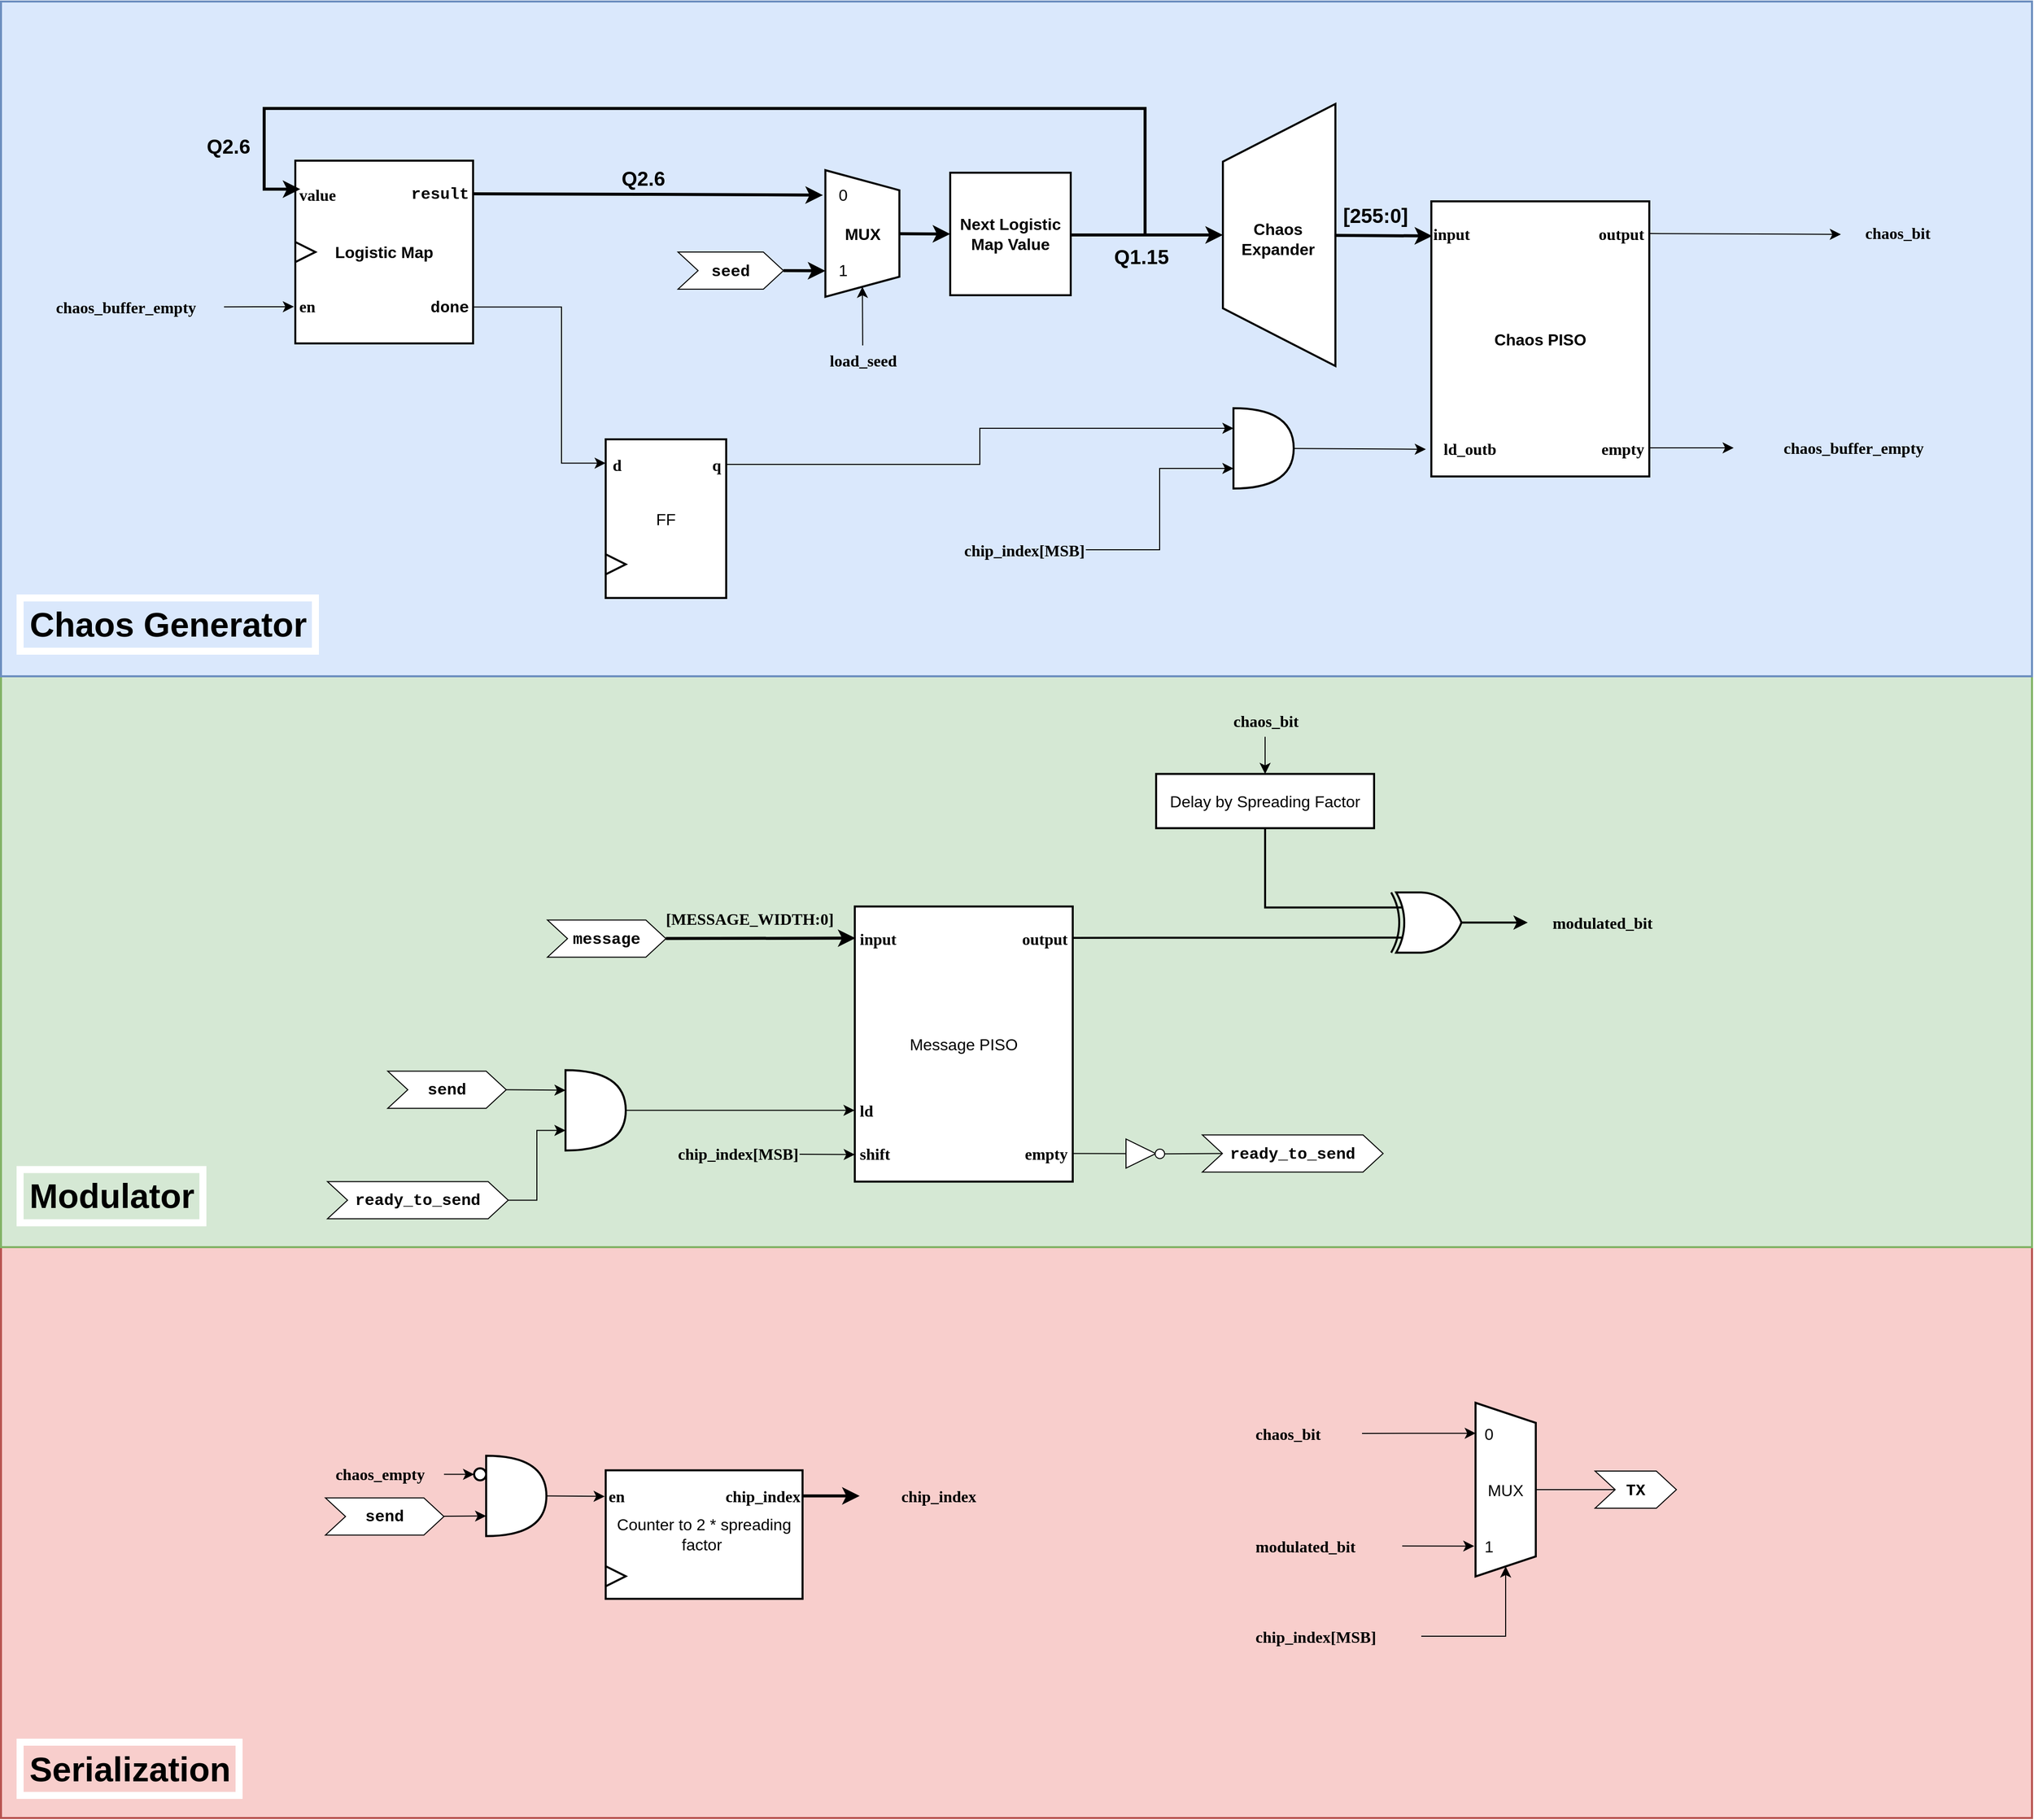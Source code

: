 <mxfile version="22.1.2" type="device" pages="3">
  <diagram name="Modulator" id="LCvjpSdJBNEwHRx-Zz6U">
    <mxGraphModel dx="3853" dy="2587" grid="0" gridSize="10" guides="1" tooltips="1" connect="1" arrows="1" fold="1" page="0" pageScale="1" pageWidth="1169" pageHeight="827" math="0" shadow="0">
      <root>
        <mxCell id="0" />
        <mxCell id="1" parent="0" />
        <mxCell id="J-yrTGczLjJKPa5p3NA1-144" value="" style="rounded=0;whiteSpace=wrap;html=1;fontSize=16;fillColor=#f8cecc;strokeColor=#b85450;strokeWidth=2;" parent="1" vertex="1">
          <mxGeometry x="-251" y="1169" width="2022" height="568.5" as="geometry" />
        </mxCell>
        <mxCell id="J-yrTGczLjJKPa5p3NA1-142" value="" style="rounded=0;whiteSpace=wrap;html=1;fontSize=16;fillColor=#d5e8d4;strokeColor=#82b366;strokeWidth=2;" parent="1" vertex="1">
          <mxGeometry x="-251" y="600.5" width="2022" height="568.5" as="geometry" />
        </mxCell>
        <mxCell id="J-yrTGczLjJKPa5p3NA1-140" value="" style="rounded=0;whiteSpace=wrap;html=1;fontSize=16;fillColor=#dae8fc;strokeColor=#6c8ebf;strokeWidth=2;" parent="1" vertex="1">
          <mxGeometry x="-251" y="-71.5" width="2022" height="672" as="geometry" />
        </mxCell>
        <mxCell id="J-yrTGczLjJKPa5p3NA1-1" value="Logistic Map" style="rounded=0;whiteSpace=wrap;html=1;fontSize=16;strokeWidth=2;fontStyle=1" parent="1" vertex="1">
          <mxGeometry x="42" y="87" width="177" height="182" as="geometry" />
        </mxCell>
        <mxCell id="J-yrTGczLjJKPa5p3NA1-3" value="&lt;b style=&quot;&quot;&gt;&lt;font face=&quot;Lucida Console&quot;&gt;en&lt;/font&gt;&lt;/b&gt;" style="text;html=1;align=left;verticalAlign=middle;resizable=0;points=[];autosize=1;strokeColor=none;fillColor=none;fontSize=16;" parent="1" vertex="1">
          <mxGeometry x="44" y="216" width="38" height="32" as="geometry" />
        </mxCell>
        <mxCell id="J-yrTGczLjJKPa5p3NA1-24" style="edgeStyle=orthogonalEdgeStyle;rounded=0;orthogonalLoop=1;jettySize=auto;html=1;fontSize=12;startSize=8;endSize=8;exitX=-0.059;exitY=0.465;exitDx=0;exitDy=0;exitPerimeter=0;startArrow=classic;startFill=1;endArrow=none;endFill=0;strokeWidth=3;" parent="1" edge="1">
          <mxGeometry relative="1" as="geometry">
            <mxPoint x="821" y="161" as="targetPoint" />
            <mxPoint x="46.988" y="115.38" as="sourcePoint" />
            <Array as="points">
              <mxPoint x="11" y="115" />
              <mxPoint x="11" y="35" />
              <mxPoint x="888" y="35" />
              <mxPoint x="888" y="161" />
              <mxPoint x="820" y="161" />
            </Array>
          </mxGeometry>
        </mxCell>
        <mxCell id="D08qWrvw0XkjA7iKsqlS-1" value="Q2.6" style="edgeLabel;html=1;align=center;verticalAlign=middle;resizable=0;points=[];fontSize=20;labelBackgroundColor=#dae8fc;fontStyle=1" parent="J-yrTGczLjJKPa5p3NA1-24" vertex="1" connectable="0">
          <mxGeometry x="-0.324" relative="1" as="geometry">
            <mxPoint x="-321" y="37" as="offset" />
          </mxGeometry>
        </mxCell>
        <mxCell id="J-yrTGczLjJKPa5p3NA1-4" value="&lt;font face=&quot;Lucida Console&quot;&gt;&lt;b&gt;value&lt;/b&gt;&lt;/font&gt;" style="text;html=1;align=left;verticalAlign=middle;resizable=0;points=[];autosize=1;strokeColor=none;fillColor=none;fontSize=16;" parent="1" vertex="1">
          <mxGeometry x="44" y="104.5" width="68" height="32" as="geometry" />
        </mxCell>
        <mxCell id="J-yrTGczLjJKPa5p3NA1-31" style="edgeStyle=orthogonalEdgeStyle;rounded=0;orthogonalLoop=1;jettySize=auto;html=1;entryX=0.197;entryY=1.033;entryDx=0;entryDy=0;fontSize=12;startSize=8;endSize=8;entryPerimeter=0;strokeWidth=3;" parent="1" target="J-yrTGczLjJKPa5p3NA1-26" edge="1">
          <mxGeometry relative="1" as="geometry">
            <mxPoint x="218" y="120" as="sourcePoint" />
          </mxGeometry>
        </mxCell>
        <mxCell id="J-yrTGczLjJKPa5p3NA1-5" value="&lt;font face=&quot;Courier New&quot;&gt;&lt;b&gt;result&lt;/b&gt;&lt;/font&gt;" style="text;html=1;align=right;verticalAlign=middle;resizable=0;points=[];autosize=1;strokeColor=none;fillColor=none;fontSize=16;" parent="1" vertex="1">
          <mxGeometry x="140" y="103.5" width="76" height="33" as="geometry" />
        </mxCell>
        <mxCell id="J-yrTGczLjJKPa5p3NA1-6" value="&lt;font face=&quot;Courier New&quot;&gt;&lt;b&gt;done&lt;/b&gt;&lt;/font&gt;" style="text;html=1;align=right;verticalAlign=middle;resizable=0;points=[];autosize=1;strokeColor=none;fillColor=none;fontSize=16;" parent="1" vertex="1">
          <mxGeometry x="160" y="216" width="56" height="33" as="geometry" />
        </mxCell>
        <mxCell id="J-yrTGczLjJKPa5p3NA1-9" value="" style="triangle;whiteSpace=wrap;html=1;fontSize=16;strokeWidth=2;" parent="1" vertex="1">
          <mxGeometry x="42" y="168" width="20" height="20" as="geometry" />
        </mxCell>
        <mxCell id="J-yrTGczLjJKPa5p3NA1-20" value="Next Logistic Map Value" style="rounded=0;whiteSpace=wrap;html=1;fontSize=16;strokeWidth=2;fontStyle=1" parent="1" vertex="1">
          <mxGeometry x="694" y="99" width="120" height="122" as="geometry" />
        </mxCell>
        <mxCell id="J-yrTGczLjJKPa5p3NA1-25" value="" style="group;fontSize=16;strokeWidth=2;" parent="1" vertex="1" connectable="0">
          <mxGeometry x="580" y="82" width="89.63" height="165" as="geometry" />
        </mxCell>
        <mxCell id="J-yrTGczLjJKPa5p3NA1-26" value="MUX" style="shape=trapezoid;perimeter=trapezoidPerimeter;whiteSpace=wrap;html=1;fixedSize=1;rotation=90;align=center;verticalAlign=middle;horizontal=0;fontSize=16;strokeWidth=2;fontStyle=1" parent="J-yrTGczLjJKPa5p3NA1-25" vertex="1">
          <mxGeometry x="-36.5" y="40.709" width="126.13" height="73.682" as="geometry" />
        </mxCell>
        <mxCell id="J-yrTGczLjJKPa5p3NA1-28" value="1" style="text;html=1;align=center;verticalAlign=middle;resizable=0;points=[];autosize=1;strokeColor=none;fillColor=none;fontSize=16;" parent="J-yrTGczLjJKPa5p3NA1-25" vertex="1">
          <mxGeometry x="-6" y="101.004" width="25" height="26" as="geometry" />
        </mxCell>
        <mxCell id="J-yrTGczLjJKPa5p3NA1-33" style="edgeStyle=none;curved=1;rounded=0;orthogonalLoop=1;jettySize=auto;html=1;entryX=1;entryY=0.5;entryDx=0;entryDy=0;fontSize=12;startSize=8;endSize=8;" parent="1" target="J-yrTGczLjJKPa5p3NA1-26" edge="1">
          <mxGeometry relative="1" as="geometry">
            <mxPoint x="606.89" y="271" as="sourcePoint" />
          </mxGeometry>
        </mxCell>
        <mxCell id="J-yrTGczLjJKPa5p3NA1-32" value="&lt;b&gt;&lt;font face=&quot;Lucida Console&quot;&gt;load_seed&lt;/font&gt;&lt;/b&gt;" style="text;html=1;align=center;verticalAlign=middle;resizable=0;points=[];autosize=1;strokeColor=none;fillColor=none;fontSize=16;" parent="1" vertex="1">
          <mxGeometry x="552" y="271" width="110" height="30" as="geometry" />
        </mxCell>
        <mxCell id="J-yrTGczLjJKPa5p3NA1-34" value="&lt;b&gt;&lt;font face=&quot;Courier New&quot;&gt;seed&lt;/font&gt;&lt;/b&gt;" style="shape=step;perimeter=stepPerimeter;whiteSpace=wrap;html=1;fixedSize=1;fontSize=16;" parent="1" vertex="1">
          <mxGeometry x="423" y="178" width="105" height="37" as="geometry" />
        </mxCell>
        <mxCell id="J-yrTGczLjJKPa5p3NA1-35" style="edgeStyle=none;curved=1;rounded=0;orthogonalLoop=1;jettySize=auto;html=1;exitX=1;exitY=0.5;exitDx=0;exitDy=0;entryX=0.795;entryY=1;entryDx=0;entryDy=0;entryPerimeter=0;fontSize=12;startSize=8;endSize=8;strokeWidth=3;" parent="1" source="J-yrTGczLjJKPa5p3NA1-34" target="J-yrTGczLjJKPa5p3NA1-26" edge="1">
          <mxGeometry relative="1" as="geometry" />
        </mxCell>
        <mxCell id="J-yrTGczLjJKPa5p3NA1-44" style="edgeStyle=none;curved=1;rounded=0;orthogonalLoop=1;jettySize=auto;html=1;entryX=0;entryY=0.5;entryDx=0;entryDy=0;fontSize=12;startSize=8;endSize=8;strokeWidth=3;" parent="1" source="J-yrTGczLjJKPa5p3NA1-26" target="J-yrTGczLjJKPa5p3NA1-20" edge="1">
          <mxGeometry relative="1" as="geometry" />
        </mxCell>
        <mxCell id="J-yrTGczLjJKPa5p3NA1-27" value="0" style="text;html=1;align=center;verticalAlign=middle;resizable=0;points=[];autosize=1;strokeColor=none;fillColor=none;fontSize=16;" parent="1" vertex="1">
          <mxGeometry x="574" y="108.001" width="25" height="26" as="geometry" />
        </mxCell>
        <mxCell id="J-yrTGczLjJKPa5p3NA1-50" style="edgeStyle=none;curved=1;rounded=0;orthogonalLoop=1;jettySize=auto;html=1;fontSize=12;startSize=8;endSize=8;entryX=0.5;entryY=0;entryDx=0;entryDy=0;strokeWidth=3;" parent="1" target="J-yrTGczLjJKPa5p3NA1-47" edge="1">
          <mxGeometry relative="1" as="geometry">
            <mxPoint x="1024.5" y="162" as="targetPoint" />
            <mxPoint x="814" y="161" as="sourcePoint" />
          </mxGeometry>
        </mxCell>
        <mxCell id="J-yrTGczLjJKPa5p3NA1-47" value="" style="shape=trapezoid;perimeter=trapezoidPerimeter;whiteSpace=wrap;html=1;fixedSize=1;fontSize=16;size=57.5;strokeWidth=2;rotation=-90;textDirection=ltr;horizontal=0;" parent="1" vertex="1">
          <mxGeometry x="891" y="105" width="261" height="112" as="geometry" />
        </mxCell>
        <mxCell id="J-yrTGczLjJKPa5p3NA1-48" value="Chaos&lt;br&gt;Expander" style="text;html=1;align=center;verticalAlign=middle;resizable=0;points=[];autosize=1;strokeColor=none;fillColor=none;fontSize=16;fontStyle=1" parent="1" vertex="1">
          <mxGeometry x="974" y="139.5" width="91" height="50" as="geometry" />
        </mxCell>
        <mxCell id="J-yrTGczLjJKPa5p3NA1-51" value="Chaos PISO" style="rounded=0;whiteSpace=wrap;html=1;fontSize=16;strokeWidth=2;fontStyle=1" parent="1" vertex="1">
          <mxGeometry x="1173" y="127.5" width="217" height="274" as="geometry" />
        </mxCell>
        <mxCell id="J-yrTGczLjJKPa5p3NA1-53" value="&lt;b&gt;&lt;font face=&quot;Lucida Console&quot;&gt;input&lt;/font&gt;&lt;/b&gt;" style="text;html=1;align=left;verticalAlign=middle;resizable=0;points=[];autosize=1;strokeColor=none;fillColor=none;fontSize=16;" parent="1" vertex="1">
          <mxGeometry x="1173" y="143.5" width="68" height="32" as="geometry" />
        </mxCell>
        <mxCell id="J-yrTGczLjJKPa5p3NA1-54" value="&lt;font face=&quot;Lucida Console&quot;&gt;&lt;b&gt;ld_outb&lt;/b&gt;&lt;/font&gt;" style="text;html=1;align=center;verticalAlign=middle;resizable=0;points=[];autosize=1;strokeColor=none;fillColor=none;fontSize=16;" parent="1" vertex="1">
          <mxGeometry x="1167" y="357.5" width="88" height="32" as="geometry" />
        </mxCell>
        <mxCell id="J-yrTGczLjJKPa5p3NA1-55" style="edgeStyle=none;curved=1;rounded=0;orthogonalLoop=1;jettySize=auto;html=1;entryX=0.012;entryY=0.578;entryDx=0;entryDy=0;entryPerimeter=0;fontSize=12;startSize=8;endSize=8;strokeWidth=3;" parent="1" source="J-yrTGczLjJKPa5p3NA1-47" target="J-yrTGczLjJKPa5p3NA1-53" edge="1">
          <mxGeometry relative="1" as="geometry" />
        </mxCell>
        <mxCell id="J-yrTGczLjJKPa5p3NA1-56" value="FF" style="rounded=0;whiteSpace=wrap;html=1;fontSize=16;strokeWidth=2;fontStyle=0" parent="1" vertex="1">
          <mxGeometry x="351" y="364.5" width="120" height="158" as="geometry" />
        </mxCell>
        <mxCell id="J-yrTGczLjJKPa5p3NA1-58" value="" style="triangle;whiteSpace=wrap;html=1;fontSize=16;strokeWidth=2;" parent="1" vertex="1">
          <mxGeometry x="351" y="479" width="20" height="20" as="geometry" />
        </mxCell>
        <mxCell id="J-yrTGczLjJKPa5p3NA1-59" value="&lt;b&gt;&lt;font&gt;d&lt;/font&gt;&lt;/b&gt;" style="text;html=1;align=left;verticalAlign=middle;resizable=0;points=[];autosize=1;strokeColor=none;fillColor=none;fontSize=16;fontFamily=Lucida Console;" parent="1" vertex="1">
          <mxGeometry x="356" y="374" width="28" height="31" as="geometry" />
        </mxCell>
        <mxCell id="J-yrTGczLjJKPa5p3NA1-60" value="&lt;b&gt;q&lt;/b&gt;" style="text;html=1;align=right;verticalAlign=middle;resizable=0;points=[];autosize=1;strokeColor=none;fillColor=none;fontSize=16;fontFamily=Lucida Console;" parent="1" vertex="1">
          <mxGeometry x="439" y="374" width="28" height="31" as="geometry" />
        </mxCell>
        <mxCell id="J-yrTGczLjJKPa5p3NA1-61" style="edgeStyle=orthogonalEdgeStyle;rounded=0;orthogonalLoop=1;jettySize=auto;html=1;entryX=0;entryY=0.15;entryDx=0;entryDy=0;entryPerimeter=0;fontSize=12;startSize=8;endSize=8;exitX=1.002;exitY=0.801;exitDx=0;exitDy=0;exitPerimeter=0;" parent="1" source="J-yrTGczLjJKPa5p3NA1-1" target="J-yrTGczLjJKPa5p3NA1-56" edge="1">
          <mxGeometry relative="1" as="geometry">
            <Array as="points">
              <mxPoint x="307" y="233" />
              <mxPoint x="307" y="388" />
            </Array>
          </mxGeometry>
        </mxCell>
        <mxCell id="J-yrTGczLjJKPa5p3NA1-62" value="" style="shape=or;whiteSpace=wrap;html=1;fontSize=16;strokeWidth=2;" parent="1" vertex="1">
          <mxGeometry x="976" y="333.5" width="60" height="80" as="geometry" />
        </mxCell>
        <mxCell id="J-yrTGczLjJKPa5p3NA1-63" style="edgeStyle=none;curved=1;rounded=0;orthogonalLoop=1;jettySize=auto;html=1;entryX=0.006;entryY=0.529;entryDx=0;entryDy=0;entryPerimeter=0;fontSize=12;startSize=8;endSize=8;" parent="1" source="J-yrTGczLjJKPa5p3NA1-62" target="J-yrTGczLjJKPa5p3NA1-54" edge="1">
          <mxGeometry relative="1" as="geometry" />
        </mxCell>
        <mxCell id="J-yrTGczLjJKPa5p3NA1-64" style="edgeStyle=orthogonalEdgeStyle;rounded=0;orthogonalLoop=1;jettySize=auto;html=1;entryX=0;entryY=0.25;entryDx=0;entryDy=0;entryPerimeter=0;fontSize=12;startSize=8;endSize=8;exitX=1.002;exitY=0.158;exitDx=0;exitDy=0;exitPerimeter=0;" parent="1" source="J-yrTGczLjJKPa5p3NA1-56" target="J-yrTGczLjJKPa5p3NA1-62" edge="1">
          <mxGeometry relative="1" as="geometry" />
        </mxCell>
        <mxCell id="J-yrTGczLjJKPa5p3NA1-65" value="&lt;b&gt;&lt;font face=&quot;Lucida Console&quot;&gt;output&lt;/font&gt;&lt;/b&gt;" style="text;html=1;align=right;verticalAlign=middle;resizable=0;points=[];autosize=1;strokeColor=none;fillColor=none;fontSize=16;" parent="1" vertex="1">
          <mxGeometry x="1308" y="143.5" width="78" height="32" as="geometry" />
        </mxCell>
        <mxCell id="J-yrTGczLjJKPa5p3NA1-67" style="edgeStyle=none;curved=1;rounded=0;orthogonalLoop=1;jettySize=auto;html=1;fontSize=12;startSize=8;endSize=8;exitX=1.003;exitY=0.896;exitDx=0;exitDy=0;exitPerimeter=0;" parent="1" source="J-yrTGczLjJKPa5p3NA1-51" edge="1">
          <mxGeometry relative="1" as="geometry">
            <mxPoint x="1474" y="373" as="targetPoint" />
          </mxGeometry>
        </mxCell>
        <mxCell id="J-yrTGczLjJKPa5p3NA1-66" value="&lt;b&gt;&lt;font face=&quot;Lucida Console&quot;&gt;empty&lt;/font&gt;&lt;/b&gt;" style="text;html=1;align=right;verticalAlign=middle;resizable=0;points=[];autosize=1;strokeColor=none;fillColor=none;fontSize=16;" parent="1" vertex="1">
          <mxGeometry x="1318" y="357.5" width="68" height="32" as="geometry" />
        </mxCell>
        <mxCell id="J-yrTGczLjJKPa5p3NA1-68" value="&lt;b&gt;&lt;font face=&quot;Lucida Console&quot;&gt;chaos_buffer_empty&lt;/font&gt;&lt;/b&gt;" style="text;html=1;align=center;verticalAlign=middle;resizable=0;points=[];autosize=1;strokeColor=none;fillColor=none;fontSize=16;" parent="1" vertex="1">
          <mxGeometry x="1494" y="356.5" width="197" height="32" as="geometry" />
        </mxCell>
        <mxCell id="J-yrTGczLjJKPa5p3NA1-69" value="&lt;b&gt;&lt;font face=&quot;Lucida Console&quot;&gt;chaos_buffer_empty&lt;/font&gt;&lt;/b&gt;" style="text;html=1;align=center;verticalAlign=middle;resizable=0;points=[];autosize=1;strokeColor=none;fillColor=none;fontSize=16;" parent="1" vertex="1">
          <mxGeometry x="-226" y="217" width="197" height="32" as="geometry" />
        </mxCell>
        <mxCell id="J-yrTGczLjJKPa5p3NA1-70" style="edgeStyle=none;curved=1;rounded=0;orthogonalLoop=1;jettySize=auto;html=1;entryX=-0.008;entryY=0.799;entryDx=0;entryDy=0;entryPerimeter=0;fontSize=12;startSize=8;endSize=8;" parent="1" source="J-yrTGczLjJKPa5p3NA1-69" target="J-yrTGczLjJKPa5p3NA1-1" edge="1">
          <mxGeometry relative="1" as="geometry" />
        </mxCell>
        <mxCell id="J-yrTGczLjJKPa5p3NA1-71" value="&lt;b&gt;&lt;font face=&quot;Lucida Console&quot;&gt;chaos_bit&lt;/font&gt;&lt;/b&gt;" style="text;html=1;align=center;verticalAlign=middle;resizable=0;points=[];autosize=1;strokeColor=none;fillColor=none;fontSize=16;" parent="1" vertex="1">
          <mxGeometry x="1583" y="143" width="108" height="32" as="geometry" />
        </mxCell>
        <mxCell id="J-yrTGczLjJKPa5p3NA1-72" style="edgeStyle=none;curved=1;rounded=0;orthogonalLoop=1;jettySize=auto;html=1;entryX=-0.021;entryY=0.544;entryDx=0;entryDy=0;entryPerimeter=0;fontSize=12;startSize=8;endSize=8;exitX=0.999;exitY=0.117;exitDx=0;exitDy=0;exitPerimeter=0;" parent="1" source="J-yrTGczLjJKPa5p3NA1-51" target="J-yrTGczLjJKPa5p3NA1-71" edge="1">
          <mxGeometry relative="1" as="geometry" />
        </mxCell>
        <mxCell id="J-yrTGczLjJKPa5p3NA1-138" value="&lt;b&gt;&lt;font&gt;chip_index[MSB]&lt;/font&gt;&lt;/b&gt;" style="text;html=1;align=right;verticalAlign=middle;resizable=0;points=[];autosize=1;strokeColor=none;fillColor=none;fontSize=16;fontFamily=Lucida Console;" parent="1" vertex="1">
          <mxGeometry x="662" y="459" width="167" height="31" as="geometry" />
        </mxCell>
        <mxCell id="J-yrTGczLjJKPa5p3NA1-139" style="edgeStyle=orthogonalEdgeStyle;rounded=0;orthogonalLoop=1;jettySize=auto;html=1;entryX=0;entryY=0.75;entryDx=0;entryDy=0;entryPerimeter=0;fontSize=12;startSize=8;endSize=8;" parent="1" source="J-yrTGczLjJKPa5p3NA1-138" target="J-yrTGczLjJKPa5p3NA1-62" edge="1">
          <mxGeometry relative="1" as="geometry" />
        </mxCell>
        <mxCell id="J-yrTGczLjJKPa5p3NA1-141" value="&lt;font style=&quot;font-size: 34px;&quot;&gt;Chaos Generator&lt;/font&gt;" style="text;html=1;align=center;verticalAlign=middle;resizable=0;points=[];autosize=1;strokeColor=#FFFFFF;fillColor=none;fontSize=16;strokeWidth=7;perimeterSpacing=0;fontStyle=1" parent="1" vertex="1">
          <mxGeometry x="-232" y="522.5" width="294" height="53" as="geometry" />
        </mxCell>
        <mxCell id="J-yrTGczLjJKPa5p3NA1-143" value="&lt;font style=&quot;font-size: 34px;&quot;&gt;Modulator&lt;/font&gt;" style="text;html=1;align=center;verticalAlign=middle;resizable=0;points=[];autosize=1;strokeColor=#FFFFFF;fillColor=none;fontSize=16;strokeWidth=7;perimeterSpacing=0;fontStyle=1" parent="1" vertex="1">
          <mxGeometry x="-232" y="1091.75" width="182" height="53" as="geometry" />
        </mxCell>
        <mxCell id="J-yrTGczLjJKPa5p3NA1-145" value="" style="group" parent="1" vertex="1" connectable="0">
          <mxGeometry x="62" y="1376.75" width="659" height="142.5" as="geometry" />
        </mxCell>
        <mxCell id="J-yrTGczLjJKPa5p3NA1-95" value="Counter to 2 * spreading factor&amp;nbsp;" style="rounded=0;whiteSpace=wrap;html=1;fontSize=16;strokeWidth=2;" parent="J-yrTGczLjJKPa5p3NA1-145" vertex="1">
          <mxGeometry x="289" y="14.5" width="196" height="128" as="geometry" />
        </mxCell>
        <mxCell id="J-yrTGczLjJKPa5p3NA1-96" value="" style="triangle;whiteSpace=wrap;html=1;fontSize=16;strokeWidth=2;" parent="J-yrTGczLjJKPa5p3NA1-145" vertex="1">
          <mxGeometry x="289" y="110" width="20" height="20" as="geometry" />
        </mxCell>
        <mxCell id="J-yrTGczLjJKPa5p3NA1-97" value="&lt;b&gt;&lt;font&gt;en&lt;/font&gt;&lt;/b&gt;" style="text;html=1;align=left;verticalAlign=middle;resizable=0;points=[];autosize=1;strokeColor=none;fillColor=none;fontSize=16;fontFamily=Lucida Console;" parent="J-yrTGczLjJKPa5p3NA1-145" vertex="1">
          <mxGeometry x="290" y="24.5" width="38" height="31" as="geometry" />
        </mxCell>
        <mxCell id="J-yrTGczLjJKPa5p3NA1-100" style="edgeStyle=none;curved=1;rounded=0;orthogonalLoop=1;jettySize=auto;html=1;fontSize=12;startSize=8;endSize=8;strokeWidth=3;" parent="J-yrTGczLjJKPa5p3NA1-145" source="J-yrTGczLjJKPa5p3NA1-98" edge="1">
          <mxGeometry relative="1" as="geometry">
            <mxPoint x="541.857" y="40" as="targetPoint" />
          </mxGeometry>
        </mxCell>
        <mxCell id="J-yrTGczLjJKPa5p3NA1-98" value="&lt;b&gt;&lt;font&gt;chip_index&lt;/font&gt;&lt;/b&gt;" style="text;html=1;align=right;verticalAlign=middle;resizable=0;points=[];autosize=1;strokeColor=none;fillColor=none;fontSize=16;fontFamily=Lucida Console;" parent="J-yrTGczLjJKPa5p3NA1-145" vertex="1">
          <mxGeometry x="366" y="24.5" width="118" height="31" as="geometry" />
        </mxCell>
        <mxCell id="J-yrTGczLjJKPa5p3NA1-101" value="&lt;b&gt;&lt;font&gt;chip_index&lt;/font&gt;&lt;/b&gt;" style="text;html=1;align=right;verticalAlign=middle;resizable=0;points=[];autosize=1;strokeColor=none;fillColor=none;fontSize=16;fontFamily=Lucida Console;" parent="J-yrTGczLjJKPa5p3NA1-145" vertex="1">
          <mxGeometry x="541" y="24.5" width="118" height="31" as="geometry" />
        </mxCell>
        <mxCell id="J-yrTGczLjJKPa5p3NA1-102" value="&lt;b&gt;&lt;font face=&quot;Courier New&quot;&gt;send&lt;/font&gt;&lt;/b&gt;" style="shape=step;perimeter=stepPerimeter;whiteSpace=wrap;html=1;fixedSize=1;fontSize=16;" parent="J-yrTGczLjJKPa5p3NA1-145" vertex="1">
          <mxGeometry x="10" y="42" width="118" height="37" as="geometry" />
        </mxCell>
        <mxCell id="J-yrTGczLjJKPa5p3NA1-103" value="" style="shape=or;whiteSpace=wrap;html=1;fontSize=16;strokeWidth=2;" parent="J-yrTGczLjJKPa5p3NA1-145" vertex="1">
          <mxGeometry x="170" width="60" height="80" as="geometry" />
        </mxCell>
        <mxCell id="J-yrTGczLjJKPa5p3NA1-104" style="edgeStyle=none;curved=1;rounded=0;orthogonalLoop=1;jettySize=auto;html=1;exitX=1;exitY=0.5;exitDx=0;exitDy=0;exitPerimeter=0;fontSize=12;startSize=8;endSize=8;" parent="J-yrTGczLjJKPa5p3NA1-145" source="J-yrTGczLjJKPa5p3NA1-103" edge="1">
          <mxGeometry relative="1" as="geometry">
            <mxPoint x="288" y="40.5" as="targetPoint" />
          </mxGeometry>
        </mxCell>
        <mxCell id="J-yrTGczLjJKPa5p3NA1-105" style="edgeStyle=none;curved=1;rounded=0;orthogonalLoop=1;jettySize=auto;html=1;entryX=0;entryY=0.75;entryDx=0;entryDy=0;entryPerimeter=0;fontSize=12;startSize=8;endSize=8;" parent="J-yrTGczLjJKPa5p3NA1-145" source="J-yrTGczLjJKPa5p3NA1-102" target="J-yrTGczLjJKPa5p3NA1-103" edge="1">
          <mxGeometry relative="1" as="geometry" />
        </mxCell>
        <mxCell id="J-yrTGczLjJKPa5p3NA1-106" value="" style="ellipse;whiteSpace=wrap;html=1;aspect=fixed;fontSize=16;strokeWidth=2;" parent="J-yrTGczLjJKPa5p3NA1-145" vertex="1">
          <mxGeometry x="158" y="12.5" width="12" height="12" as="geometry" />
        </mxCell>
        <mxCell id="J-yrTGczLjJKPa5p3NA1-108" style="edgeStyle=none;curved=1;rounded=0;orthogonalLoop=1;jettySize=auto;html=1;entryX=0;entryY=0.5;entryDx=0;entryDy=0;fontSize=12;startSize=8;endSize=8;" parent="J-yrTGczLjJKPa5p3NA1-145" source="J-yrTGczLjJKPa5p3NA1-107" target="J-yrTGczLjJKPa5p3NA1-106" edge="1">
          <mxGeometry relative="1" as="geometry" />
        </mxCell>
        <mxCell id="J-yrTGczLjJKPa5p3NA1-107" value="&lt;b&gt;&lt;font face=&quot;Lucida Console&quot;&gt;chaos_empty&lt;/font&gt;&lt;/b&gt;" style="text;html=1;align=center;verticalAlign=middle;resizable=0;points=[];autosize=1;strokeColor=none;fillColor=none;fontSize=16;" parent="J-yrTGczLjJKPa5p3NA1-145" vertex="1">
          <mxGeometry y="2.5" width="128" height="32" as="geometry" />
        </mxCell>
        <mxCell id="J-yrTGczLjJKPa5p3NA1-146" value="" style="group" parent="1" vertex="1" connectable="0">
          <mxGeometry x="996" y="1324" width="421" height="248" as="geometry" />
        </mxCell>
        <mxCell id="J-yrTGczLjJKPa5p3NA1-111" value="" style="group;fontSize=16;strokeWidth=1;" parent="J-yrTGczLjJKPa5p3NA1-146" vertex="1" connectable="0">
          <mxGeometry x="221" width="60" height="173" as="geometry" />
        </mxCell>
        <mxCell id="J-yrTGczLjJKPa5p3NA1-112" value="MUX" style="shape=trapezoid;perimeter=trapezoidPerimeter;whiteSpace=wrap;html=1;fixedSize=1;rotation=90;align=center;verticalAlign=middle;horizontal=0;fontSize=16;strokeWidth=2;" parent="J-yrTGczLjJKPa5p3NA1-111" vertex="1">
          <mxGeometry x="-56.5" y="56.5" width="173" height="60" as="geometry" />
        </mxCell>
        <mxCell id="J-yrTGczLjJKPa5p3NA1-113" value="0" style="text;html=1;align=center;verticalAlign=middle;resizable=0;points=[];autosize=1;strokeColor=none;fillColor=none;fontSize=16;" parent="J-yrTGczLjJKPa5p3NA1-111" vertex="1">
          <mxGeometry y="17.5" width="25" height="26" as="geometry" />
        </mxCell>
        <mxCell id="J-yrTGczLjJKPa5p3NA1-114" value="1" style="text;html=1;align=center;verticalAlign=middle;resizable=0;points=[];autosize=1;strokeColor=none;fillColor=none;fontSize=16;" parent="J-yrTGczLjJKPa5p3NA1-111" vertex="1">
          <mxGeometry y="129.5" width="25" height="26" as="geometry" />
        </mxCell>
        <mxCell id="J-yrTGczLjJKPa5p3NA1-115" value="&lt;b&gt;&lt;font face=&quot;Lucida Console&quot;&gt;modulated_bit&lt;/font&gt;&lt;/b&gt;" style="text;html=1;align=left;verticalAlign=middle;resizable=0;points=[];autosize=1;strokeColor=none;fillColor=none;fontSize=16;" parent="J-yrTGczLjJKPa5p3NA1-146" vertex="1">
          <mxGeometry y="126.5" width="148" height="32" as="geometry" />
        </mxCell>
        <mxCell id="J-yrTGczLjJKPa5p3NA1-116" value="&lt;b&gt;&lt;font face=&quot;Lucida Console&quot;&gt;chaos_bit&lt;/font&gt;&lt;/b&gt;" style="text;html=1;align=left;verticalAlign=middle;resizable=0;points=[];autosize=1;strokeColor=none;fillColor=none;fontSize=16;" parent="J-yrTGczLjJKPa5p3NA1-146" vertex="1">
          <mxGeometry y="14.5" width="108" height="32" as="geometry" />
        </mxCell>
        <mxCell id="J-yrTGczLjJKPa5p3NA1-117" style="edgeStyle=none;curved=1;rounded=0;orthogonalLoop=1;jettySize=auto;html=1;entryX=0.01;entryY=0.494;entryDx=0;entryDy=0;entryPerimeter=0;fontSize=12;startSize=8;endSize=8;" parent="J-yrTGczLjJKPa5p3NA1-146" source="J-yrTGczLjJKPa5p3NA1-116" target="J-yrTGczLjJKPa5p3NA1-113" edge="1">
          <mxGeometry relative="1" as="geometry" />
        </mxCell>
        <mxCell id="J-yrTGczLjJKPa5p3NA1-118" style="edgeStyle=none;curved=1;rounded=0;orthogonalLoop=1;jettySize=auto;html=1;entryX=-0.048;entryY=0.508;entryDx=0;entryDy=0;entryPerimeter=0;fontSize=12;startSize=8;endSize=8;" parent="J-yrTGczLjJKPa5p3NA1-146" source="J-yrTGczLjJKPa5p3NA1-115" target="J-yrTGczLjJKPa5p3NA1-114" edge="1">
          <mxGeometry relative="1" as="geometry" />
        </mxCell>
        <mxCell id="J-yrTGczLjJKPa5p3NA1-122" value="&lt;b&gt;&lt;font face=&quot;Courier New&quot;&gt;TX&lt;/font&gt;&lt;/b&gt;" style="shape=step;perimeter=stepPerimeter;whiteSpace=wrap;html=1;fixedSize=1;fontSize=16;" parent="J-yrTGczLjJKPa5p3NA1-146" vertex="1">
          <mxGeometry x="340" y="68" width="81" height="37" as="geometry" />
        </mxCell>
        <mxCell id="J-yrTGczLjJKPa5p3NA1-123" style="edgeStyle=none;curved=1;rounded=0;orthogonalLoop=1;jettySize=auto;html=1;exitX=0.5;exitY=0;exitDx=0;exitDy=0;entryX=0;entryY=0.5;entryDx=0;entryDy=0;fontSize=12;startSize=8;endSize=8;endArrow=none;endFill=0;" parent="J-yrTGczLjJKPa5p3NA1-146" source="J-yrTGczLjJKPa5p3NA1-112" target="J-yrTGczLjJKPa5p3NA1-122" edge="1">
          <mxGeometry relative="1" as="geometry" />
        </mxCell>
        <mxCell id="J-yrTGczLjJKPa5p3NA1-125" style="edgeStyle=orthogonalEdgeStyle;rounded=0;orthogonalLoop=1;jettySize=auto;html=1;entryX=1;entryY=0.5;entryDx=0;entryDy=0;fontSize=12;startSize=8;endSize=8;" parent="J-yrTGczLjJKPa5p3NA1-146" source="J-yrTGczLjJKPa5p3NA1-124" target="J-yrTGczLjJKPa5p3NA1-112" edge="1">
          <mxGeometry relative="1" as="geometry" />
        </mxCell>
        <mxCell id="J-yrTGczLjJKPa5p3NA1-124" value="&lt;b&gt;&lt;font&gt;chip_index[MSB]&lt;/font&gt;&lt;/b&gt;" style="text;html=1;align=left;verticalAlign=middle;resizable=0;points=[];autosize=1;strokeColor=none;fillColor=none;fontSize=16;fontFamily=Lucida Console;" parent="J-yrTGczLjJKPa5p3NA1-146" vertex="1">
          <mxGeometry y="217" width="167" height="31" as="geometry" />
        </mxCell>
        <mxCell id="J-yrTGczLjJKPa5p3NA1-147" value="" style="group" parent="1" vertex="1" connectable="0">
          <mxGeometry x="74" y="628.75" width="1343" height="512" as="geometry" />
        </mxCell>
        <mxCell id="J-yrTGczLjJKPa5p3NA1-73" value="Message PISO" style="rounded=0;whiteSpace=wrap;html=1;fontSize=16;strokeWidth=2;" parent="J-yrTGczLjJKPa5p3NA1-147" vertex="1">
          <mxGeometry x="525" y="201" width="217" height="274" as="geometry" />
        </mxCell>
        <mxCell id="J-yrTGczLjJKPa5p3NA1-74" value="&lt;b&gt;&lt;font face=&quot;Lucida Console&quot;&gt;input&lt;/font&gt;&lt;/b&gt;" style="text;html=1;align=left;verticalAlign=middle;resizable=0;points=[];autosize=1;strokeColor=none;fillColor=none;fontSize=16;" parent="J-yrTGczLjJKPa5p3NA1-147" vertex="1">
          <mxGeometry x="528" y="217" width="68" height="32" as="geometry" />
        </mxCell>
        <mxCell id="J-yrTGczLjJKPa5p3NA1-75" value="&lt;font face=&quot;Lucida Console&quot;&gt;&lt;b&gt;ld&lt;/b&gt;&lt;/font&gt;" style="text;html=1;align=left;verticalAlign=middle;resizable=0;points=[];autosize=1;strokeColor=none;fillColor=none;fontSize=16;" parent="J-yrTGczLjJKPa5p3NA1-147" vertex="1">
          <mxGeometry x="528" y="388" width="38" height="32" as="geometry" />
        </mxCell>
        <mxCell id="J-yrTGczLjJKPa5p3NA1-76" value="&lt;b&gt;&lt;font face=&quot;Lucida Console&quot;&gt;output&lt;/font&gt;&lt;/b&gt;" style="text;html=1;align=right;verticalAlign=middle;resizable=0;points=[];autosize=1;strokeColor=none;fillColor=none;fontSize=16;" parent="J-yrTGczLjJKPa5p3NA1-147" vertex="1">
          <mxGeometry x="660" y="217" width="78" height="32" as="geometry" />
        </mxCell>
        <mxCell id="J-yrTGczLjJKPa5p3NA1-130" style="edgeStyle=none;curved=1;rounded=0;orthogonalLoop=1;jettySize=auto;html=1;entryX=0;entryY=0.5;entryDx=0;entryDy=0;fontSize=12;startSize=8;endSize=8;endArrow=none;endFill=0;exitX=1.001;exitY=0.898;exitDx=0;exitDy=0;exitPerimeter=0;" parent="J-yrTGczLjJKPa5p3NA1-147" source="J-yrTGczLjJKPa5p3NA1-73" target="J-yrTGczLjJKPa5p3NA1-127" edge="1">
          <mxGeometry relative="1" as="geometry" />
        </mxCell>
        <mxCell id="J-yrTGczLjJKPa5p3NA1-77" value="&lt;b&gt;&lt;font face=&quot;Lucida Console&quot;&gt;empty&lt;/font&gt;&lt;/b&gt;" style="text;html=1;align=right;verticalAlign=middle;resizable=0;points=[];autosize=1;strokeColor=none;fillColor=none;fontSize=16;" parent="J-yrTGczLjJKPa5p3NA1-147" vertex="1">
          <mxGeometry x="670" y="431" width="68" height="32" as="geometry" />
        </mxCell>
        <mxCell id="J-yrTGczLjJKPa5p3NA1-78" value="&lt;font face=&quot;Lucida Console&quot;&gt;&lt;b&gt;shift&lt;/b&gt;&lt;/font&gt;" style="text;html=1;align=left;verticalAlign=middle;resizable=0;points=[];autosize=1;strokeColor=none;fillColor=none;fontSize=16;" parent="J-yrTGczLjJKPa5p3NA1-147" vertex="1">
          <mxGeometry x="528" y="431" width="68" height="32" as="geometry" />
        </mxCell>
        <mxCell id="J-yrTGczLjJKPa5p3NA1-80" style="edgeStyle=none;curved=1;rounded=0;orthogonalLoop=1;jettySize=auto;html=1;fontSize=12;startSize=8;endSize=8;strokeWidth=3;entryX=0.003;entryY=0.115;entryDx=0;entryDy=0;entryPerimeter=0;" parent="J-yrTGczLjJKPa5p3NA1-147" source="J-yrTGczLjJKPa5p3NA1-79" target="J-yrTGczLjJKPa5p3NA1-73" edge="1">
          <mxGeometry relative="1" as="geometry" />
        </mxCell>
        <mxCell id="J-yrTGczLjJKPa5p3NA1-79" value="&lt;b&gt;&lt;font face=&quot;Courier New&quot;&gt;message&lt;/font&gt;&lt;/b&gt;" style="shape=step;perimeter=stepPerimeter;whiteSpace=wrap;html=1;fixedSize=1;fontSize=16;" parent="J-yrTGczLjJKPa5p3NA1-147" vertex="1">
          <mxGeometry x="219" y="214.5" width="118" height="37" as="geometry" />
        </mxCell>
        <mxCell id="J-yrTGczLjJKPa5p3NA1-82" value="&lt;b&gt;&lt;font face=&quot;Courier New&quot;&gt;send&lt;/font&gt;&lt;/b&gt;" style="shape=step;perimeter=stepPerimeter;whiteSpace=wrap;html=1;fixedSize=1;fontSize=16;" parent="J-yrTGczLjJKPa5p3NA1-147" vertex="1">
          <mxGeometry x="60" y="365" width="118" height="37" as="geometry" />
        </mxCell>
        <mxCell id="J-yrTGczLjJKPa5p3NA1-85" value="Delay by Spreading Factor" style="rounded=0;whiteSpace=wrap;html=1;fontSize=16;strokeWidth=2;" parent="J-yrTGczLjJKPa5p3NA1-147" vertex="1">
          <mxGeometry x="825" y="69" width="217" height="54" as="geometry" />
        </mxCell>
        <mxCell id="J-yrTGczLjJKPa5p3NA1-87" value="" style="verticalLabelPosition=bottom;shadow=0;dashed=0;align=center;html=1;verticalAlign=top;shape=mxgraph.electrical.logic_gates.logic_gate;operation=xor;fontSize=16;strokeWidth=2;" parent="J-yrTGczLjJKPa5p3NA1-147" vertex="1">
          <mxGeometry x="1049" y="187" width="100" height="60" as="geometry" />
        </mxCell>
        <mxCell id="J-yrTGczLjJKPa5p3NA1-89" style="edgeStyle=none;curved=1;rounded=0;orthogonalLoop=1;jettySize=auto;html=1;entryX=0.5;entryY=0;entryDx=0;entryDy=0;fontSize=12;startSize=8;endSize=8;" parent="J-yrTGczLjJKPa5p3NA1-147" source="J-yrTGczLjJKPa5p3NA1-88" target="J-yrTGczLjJKPa5p3NA1-85" edge="1">
          <mxGeometry relative="1" as="geometry" />
        </mxCell>
        <mxCell id="J-yrTGczLjJKPa5p3NA1-88" value="&lt;b&gt;&lt;font face=&quot;Lucida Console&quot;&gt;chaos_bit&lt;/font&gt;&lt;/b&gt;" style="text;html=1;align=center;verticalAlign=middle;resizable=0;points=[];autosize=1;strokeColor=none;fillColor=none;fontSize=16;" parent="J-yrTGczLjJKPa5p3NA1-147" vertex="1">
          <mxGeometry x="879.5" width="108" height="32" as="geometry" />
        </mxCell>
        <mxCell id="J-yrTGczLjJKPa5p3NA1-90" style="edgeStyle=none;curved=1;rounded=0;orthogonalLoop=1;jettySize=auto;html=1;entryX=0;entryY=0.75;entryDx=0;entryDy=0;entryPerimeter=0;fontSize=12;startSize=8;endSize=8;exitX=1.002;exitY=0.114;exitDx=0;exitDy=0;exitPerimeter=0;endArrow=none;endFill=0;strokeWidth=2;" parent="J-yrTGczLjJKPa5p3NA1-147" source="J-yrTGczLjJKPa5p3NA1-73" target="J-yrTGczLjJKPa5p3NA1-87" edge="1">
          <mxGeometry relative="1" as="geometry" />
        </mxCell>
        <mxCell id="J-yrTGczLjJKPa5p3NA1-92" style="edgeStyle=orthogonalEdgeStyle;rounded=0;orthogonalLoop=1;jettySize=auto;html=1;exitX=0.5;exitY=1;exitDx=0;exitDy=0;entryX=0;entryY=0.25;entryDx=0;entryDy=0;entryPerimeter=0;fontSize=12;startSize=8;endSize=8;endArrow=none;endFill=0;strokeWidth=2;" parent="J-yrTGczLjJKPa5p3NA1-147" source="J-yrTGczLjJKPa5p3NA1-85" target="J-yrTGczLjJKPa5p3NA1-87" edge="1">
          <mxGeometry relative="1" as="geometry" />
        </mxCell>
        <mxCell id="J-yrTGczLjJKPa5p3NA1-93" value="&lt;b&gt;&lt;font face=&quot;Lucida Console&quot;&gt;modulated_bit&lt;/font&gt;&lt;/b&gt;" style="text;html=1;align=center;verticalAlign=middle;resizable=0;points=[];autosize=1;strokeColor=none;fillColor=none;fontSize=16;" parent="J-yrTGczLjJKPa5p3NA1-147" vertex="1">
          <mxGeometry x="1195" y="201" width="148" height="32" as="geometry" />
        </mxCell>
        <mxCell id="J-yrTGczLjJKPa5p3NA1-94" style="edgeStyle=none;curved=1;rounded=0;orthogonalLoop=1;jettySize=auto;html=1;exitX=1;exitY=0.5;exitDx=0;exitDy=0;exitPerimeter=0;fontSize=12;startSize=8;endSize=8;strokeWidth=2;" parent="J-yrTGczLjJKPa5p3NA1-147" source="J-yrTGczLjJKPa5p3NA1-87" target="J-yrTGczLjJKPa5p3NA1-93" edge="1">
          <mxGeometry relative="1" as="geometry" />
        </mxCell>
        <mxCell id="J-yrTGczLjJKPa5p3NA1-109" value="&lt;b&gt;&lt;font&gt;chip_index[MSB]&lt;/font&gt;&lt;/b&gt;" style="text;html=1;align=right;verticalAlign=middle;resizable=0;points=[];autosize=1;strokeColor=none;fillColor=none;fontSize=16;fontFamily=Lucida Console;" parent="J-yrTGczLjJKPa5p3NA1-147" vertex="1">
          <mxGeometry x="303" y="432" width="167" height="31" as="geometry" />
        </mxCell>
        <mxCell id="J-yrTGczLjJKPa5p3NA1-110" style="edgeStyle=none;curved=1;rounded=0;orthogonalLoop=1;jettySize=auto;html=1;fontSize=12;startSize=8;endSize=8;" parent="J-yrTGczLjJKPa5p3NA1-147" source="J-yrTGczLjJKPa5p3NA1-109" edge="1">
          <mxGeometry relative="1" as="geometry">
            <mxPoint x="525" y="448" as="targetPoint" />
          </mxGeometry>
        </mxCell>
        <mxCell id="J-yrTGczLjJKPa5p3NA1-121" value="&lt;b&gt;&lt;font face=&quot;Courier New&quot;&gt;ready_to_send&lt;/font&gt;&lt;/b&gt;" style="shape=step;perimeter=stepPerimeter;whiteSpace=wrap;html=1;fixedSize=1;fontSize=16;" parent="J-yrTGczLjJKPa5p3NA1-147" vertex="1">
          <mxGeometry x="871" y="428.5" width="180" height="37" as="geometry" />
        </mxCell>
        <mxCell id="J-yrTGczLjJKPa5p3NA1-126" value="" style="group;fontSize=16;rotation=-90;" parent="J-yrTGczLjJKPa5p3NA1-147" vertex="1" connectable="0">
          <mxGeometry x="800" y="427.595" width="29.0" height="38.81" as="geometry" />
        </mxCell>
        <mxCell id="J-yrTGczLjJKPa5p3NA1-127" value="" style="triangle;whiteSpace=wrap;html=1;rotation=0;fontSize=16;" parent="J-yrTGczLjJKPa5p3NA1-126" vertex="1">
          <mxGeometry x="-5" y="5" width="29.62" height="29" as="geometry" />
        </mxCell>
        <mxCell id="J-yrTGczLjJKPa5p3NA1-128" value="" style="ellipse;whiteSpace=wrap;html=1;aspect=fixed;fontSize=16;rotation=-90;" parent="J-yrTGczLjJKPa5p3NA1-126" vertex="1">
          <mxGeometry x="24" y="15" width="9.5" height="9.5" as="geometry" />
        </mxCell>
        <mxCell id="J-yrTGczLjJKPa5p3NA1-131" style="edgeStyle=none;curved=1;rounded=0;orthogonalLoop=1;jettySize=auto;html=1;exitX=0.5;exitY=1;exitDx=0;exitDy=0;entryX=0;entryY=0.5;entryDx=0;entryDy=0;fontSize=12;startSize=8;endSize=8;endArrow=none;endFill=0;" parent="J-yrTGczLjJKPa5p3NA1-147" source="J-yrTGczLjJKPa5p3NA1-128" target="J-yrTGczLjJKPa5p3NA1-121" edge="1">
          <mxGeometry relative="1" as="geometry" />
        </mxCell>
        <mxCell id="J-yrTGczLjJKPa5p3NA1-132" value="" style="shape=or;whiteSpace=wrap;html=1;fontSize=16;strokeWidth=2;" parent="J-yrTGczLjJKPa5p3NA1-147" vertex="1">
          <mxGeometry x="237" y="364" width="60" height="80" as="geometry" />
        </mxCell>
        <mxCell id="J-yrTGczLjJKPa5p3NA1-133" style="edgeStyle=none;curved=1;rounded=0;orthogonalLoop=1;jettySize=auto;html=1;entryX=-0.001;entryY=0.741;entryDx=0;entryDy=0;entryPerimeter=0;fontSize=12;startSize=8;endSize=8;" parent="J-yrTGczLjJKPa5p3NA1-147" source="J-yrTGczLjJKPa5p3NA1-132" target="J-yrTGczLjJKPa5p3NA1-73" edge="1">
          <mxGeometry relative="1" as="geometry" />
        </mxCell>
        <mxCell id="J-yrTGczLjJKPa5p3NA1-134" style="edgeStyle=none;curved=1;rounded=0;orthogonalLoop=1;jettySize=auto;html=1;exitX=1;exitY=0.5;exitDx=0;exitDy=0;entryX=0;entryY=0.25;entryDx=0;entryDy=0;entryPerimeter=0;fontSize=12;startSize=8;endSize=8;" parent="J-yrTGczLjJKPa5p3NA1-147" source="J-yrTGczLjJKPa5p3NA1-82" target="J-yrTGczLjJKPa5p3NA1-132" edge="1">
          <mxGeometry relative="1" as="geometry" />
        </mxCell>
        <mxCell id="J-yrTGczLjJKPa5p3NA1-135" value="&lt;b&gt;&lt;font face=&quot;Courier New&quot;&gt;ready_to_send&lt;/font&gt;&lt;/b&gt;" style="shape=step;perimeter=stepPerimeter;whiteSpace=wrap;html=1;fixedSize=1;fontSize=16;" parent="J-yrTGczLjJKPa5p3NA1-147" vertex="1">
          <mxGeometry y="475" width="180" height="37" as="geometry" />
        </mxCell>
        <mxCell id="J-yrTGczLjJKPa5p3NA1-137" style="edgeStyle=orthogonalEdgeStyle;rounded=0;orthogonalLoop=1;jettySize=auto;html=1;exitX=1;exitY=0.5;exitDx=0;exitDy=0;entryX=0;entryY=0.75;entryDx=0;entryDy=0;entryPerimeter=0;fontSize=12;startSize=8;endSize=8;" parent="J-yrTGczLjJKPa5p3NA1-147" source="J-yrTGczLjJKPa5p3NA1-135" target="J-yrTGczLjJKPa5p3NA1-132" edge="1">
          <mxGeometry relative="1" as="geometry" />
        </mxCell>
        <mxCell id="J-yrTGczLjJKPa5p3NA1-149" value="&lt;font style=&quot;font-size: 34px;&quot;&gt;Serialization&lt;/font&gt;" style="text;html=1;align=center;verticalAlign=middle;resizable=0;points=[];autosize=1;strokeColor=#FFFFFF;fillColor=none;fontSize=16;strokeWidth=7;perimeterSpacing=0;fontStyle=1" parent="1" vertex="1">
          <mxGeometry x="-232" y="1662" width="218" height="53" as="geometry" />
        </mxCell>
        <mxCell id="D08qWrvw0XkjA7iKsqlS-2" value="Q1.15" style="edgeLabel;html=1;align=center;verticalAlign=middle;resizable=0;points=[];fontSize=20;labelBackgroundColor=#dae8fc;fontStyle=1" parent="1" vertex="1" connectable="0">
          <mxGeometry x="883.996" y="182" as="geometry" />
        </mxCell>
        <mxCell id="D08qWrvw0XkjA7iKsqlS-3" value="&lt;font style=&quot;font-size: 20px;&quot;&gt;[255:0]&lt;/font&gt;" style="text;html=1;align=center;verticalAlign=middle;resizable=0;points=[];autosize=1;strokeColor=none;fillColor=none;fontSize=16;fontStyle=1" parent="1" vertex="1">
          <mxGeometry x="1076" y="123" width="82" height="36" as="geometry" />
        </mxCell>
        <mxCell id="D08qWrvw0XkjA7iKsqlS-6" value="Q2.6" style="edgeLabel;html=1;align=center;verticalAlign=middle;resizable=0;points=[];fontSize=20;labelBackgroundColor=#dae8fc;fontStyle=1" parent="1" vertex="1" connectable="0">
          <mxGeometry x="387.995" y="103.5" as="geometry" />
        </mxCell>
        <mxCell id="D08qWrvw0XkjA7iKsqlS-7" value="&lt;b&gt;&lt;font face=&quot;Lucida Console&quot;&gt;[MESSAGE_WIDTH:0]&lt;/font&gt;&lt;/b&gt;" style="text;html=1;align=center;verticalAlign=middle;resizable=0;points=[];autosize=1;strokeColor=none;fillColor=none;fontSize=16;" parent="1" vertex="1">
          <mxGeometry x="400" y="826" width="187" height="32" as="geometry" />
        </mxCell>
      </root>
    </mxGraphModel>
  </diagram>
  <diagram id="asuXdQgQ1B249vB0OpJq" name="Demodulator">
    <mxGraphModel dx="1514" dy="-94" grid="0" gridSize="10" guides="1" tooltips="1" connect="1" arrows="1" fold="1" page="0" pageScale="1" pageWidth="1169" pageHeight="827" math="0" shadow="0">
      <root>
        <mxCell id="0" />
        <mxCell id="1" parent="0" />
        <mxCell id="YpiP0Uix3CWa9nRgdI1W-1" value="" style="rounded=0;whiteSpace=wrap;html=1;fontSize=16;fillColor=#f8cecc;strokeColor=#b85450;strokeWidth=2;" parent="1" vertex="1">
          <mxGeometry x="-89.5" y="858.25" width="2022" height="568.5" as="geometry" />
        </mxCell>
        <mxCell id="YpiP0Uix3CWa9nRgdI1W-5" value="" style="group" parent="1" vertex="1" connectable="0">
          <mxGeometry x="67" y="899" width="1856" height="522" as="geometry" />
        </mxCell>
        <mxCell id="LNNakbjlM6tCZgitieGX-1" value="Delay by Spreading Factor" style="rounded=0;whiteSpace=wrap;html=1;fontSize=16;strokeWidth=2;" parent="YpiP0Uix3CWa9nRgdI1W-5" vertex="1">
          <mxGeometry x="240" y="3" width="217" height="54" as="geometry" />
        </mxCell>
        <mxCell id="rr2OHnMfPOX9Z9rK8IDR-2" style="edgeStyle=none;curved=1;rounded=0;orthogonalLoop=1;jettySize=auto;html=1;entryX=0;entryY=0.5;entryDx=0;entryDy=0;fontSize=12;startSize=8;endSize=8;strokeWidth=2;" parent="YpiP0Uix3CWa9nRgdI1W-5" source="rr2OHnMfPOX9Z9rK8IDR-1" target="LNNakbjlM6tCZgitieGX-1" edge="1">
          <mxGeometry relative="1" as="geometry" />
        </mxCell>
        <mxCell id="rr2OHnMfPOX9Z9rK8IDR-1" value="&lt;b&gt;&lt;font face=&quot;Courier New&quot;&gt;RX&lt;/font&gt;&lt;/b&gt;" style="shape=step;perimeter=stepPerimeter;whiteSpace=wrap;html=1;fixedSize=1;fontSize=16;" parent="YpiP0Uix3CWa9nRgdI1W-5" vertex="1">
          <mxGeometry y="11.5" width="105" height="37" as="geometry" />
        </mxCell>
        <mxCell id="rr2OHnMfPOX9Z9rK8IDR-4" value="MAC" style="rounded=0;whiteSpace=wrap;html=1;fontSize=16;strokeWidth=2;fontStyle=1" parent="YpiP0Uix3CWa9nRgdI1W-5" vertex="1">
          <mxGeometry x="696" y="6" width="346" height="174" as="geometry" />
        </mxCell>
        <mxCell id="y7VbmzZJfdfc6xZBp_V1-1" value="&lt;b&gt;&lt;font face=&quot;Lucida Console&quot;&gt;en&lt;/font&gt;&lt;/b&gt;" style="text;html=1;align=left;verticalAlign=middle;resizable=0;points=[];autosize=1;strokeColor=none;fillColor=none;fontSize=16;" parent="YpiP0Uix3CWa9nRgdI1W-5" vertex="1">
          <mxGeometry x="698" y="138.5" width="38" height="32" as="geometry" />
        </mxCell>
        <mxCell id="y7VbmzZJfdfc6xZBp_V1-3" value="&lt;b&gt;&lt;font face=&quot;Lucida Console&quot;&gt;clr&lt;/font&gt;&lt;/b&gt;" style="text;html=1;align=left;verticalAlign=middle;resizable=0;points=[];autosize=1;strokeColor=none;fillColor=none;fontSize=16;" parent="YpiP0Uix3CWa9nRgdI1W-5" vertex="1">
          <mxGeometry x="696" y="106.5" width="48" height="32" as="geometry" />
        </mxCell>
        <mxCell id="y7VbmzZJfdfc6xZBp_V1-4" value="&lt;b&gt;&lt;font face=&quot;Lucida Console&quot;&gt;done&lt;/font&gt;&lt;/b&gt;" style="text;html=1;align=right;verticalAlign=middle;resizable=0;points=[];autosize=1;strokeColor=none;fillColor=none;fontSize=16;" parent="YpiP0Uix3CWa9nRgdI1W-5" vertex="1">
          <mxGeometry x="976" y="141" width="58" height="32" as="geometry" />
        </mxCell>
        <mxCell id="y7VbmzZJfdfc6xZBp_V1-5" value="&lt;b&gt;&lt;font face=&quot;Lucida Console&quot;&gt;result&lt;/font&gt;&lt;/b&gt;" style="text;html=1;align=right;verticalAlign=middle;resizable=0;points=[];autosize=1;strokeColor=none;fillColor=none;fontSize=16;" parent="YpiP0Uix3CWa9nRgdI1W-5" vertex="1">
          <mxGeometry x="956" y="11.5" width="78" height="32" as="geometry" />
        </mxCell>
        <mxCell id="y7VbmzZJfdfc6xZBp_V1-6" value="&lt;b&gt;&lt;font face=&quot;Lucida Console&quot;&gt;modulated_signal&lt;/font&gt;&lt;/b&gt;" style="text;html=1;align=left;verticalAlign=middle;resizable=0;points=[];autosize=1;strokeColor=none;fillColor=none;fontSize=16;" parent="YpiP0Uix3CWa9nRgdI1W-5" vertex="1">
          <mxGeometry x="704" y="48.5" width="177" height="32" as="geometry" />
        </mxCell>
        <mxCell id="y7VbmzZJfdfc6xZBp_V1-7" value="&lt;b&gt;&lt;font face=&quot;Lucida Console&quot;&gt;chaos_signal&lt;/font&gt;&lt;/b&gt;" style="text;html=1;align=left;verticalAlign=middle;resizable=0;points=[];autosize=1;strokeColor=none;fillColor=none;fontSize=16;" parent="YpiP0Uix3CWa9nRgdI1W-5" vertex="1">
          <mxGeometry x="704" y="14" width="138" height="32" as="geometry" />
        </mxCell>
        <mxCell id="y7VbmzZJfdfc6xZBp_V1-10" style="edgeStyle=none;curved=1;rounded=0;orthogonalLoop=1;jettySize=auto;html=1;exitX=1;exitY=0.5;exitDx=0;exitDy=0;entryX=-0.001;entryY=0.136;entryDx=0;entryDy=0;entryPerimeter=0;fontSize=12;startSize=8;endSize=8;strokeWidth=2;" parent="YpiP0Uix3CWa9nRgdI1W-5" source="LNNakbjlM6tCZgitieGX-1" target="rr2OHnMfPOX9Z9rK8IDR-4" edge="1">
          <mxGeometry relative="1" as="geometry" />
        </mxCell>
        <mxCell id="y7VbmzZJfdfc6xZBp_V1-11" style="edgeStyle=orthogonalEdgeStyle;rounded=0;orthogonalLoop=1;jettySize=auto;html=1;exitX=1;exitY=0.5;exitDx=0;exitDy=0;fontSize=12;startSize=8;endSize=8;strokeWidth=2;" parent="YpiP0Uix3CWa9nRgdI1W-5" source="rr2OHnMfPOX9Z9rK8IDR-1" edge="1">
          <mxGeometry relative="1" as="geometry">
            <mxPoint x="695" y="65" as="targetPoint" />
            <Array as="points">
              <mxPoint x="172" y="30" />
              <mxPoint x="172" y="157" />
              <mxPoint x="526" y="157" />
              <mxPoint x="526" y="64" />
              <mxPoint x="695" y="64" />
            </Array>
          </mxGeometry>
        </mxCell>
        <mxCell id="y7VbmzZJfdfc6xZBp_V1-12" value="Threshold&lt;br&gt;(Sign Bit)" style="rounded=0;whiteSpace=wrap;html=1;fontSize=16;strokeWidth=2;fontStyle=1" parent="YpiP0Uix3CWa9nRgdI1W-5" vertex="1">
          <mxGeometry x="1175" width="120" height="60" as="geometry" />
        </mxCell>
        <mxCell id="y7VbmzZJfdfc6xZBp_V1-14" style="edgeStyle=none;curved=1;rounded=0;orthogonalLoop=1;jettySize=auto;html=1;exitX=1.006;exitY=0.136;exitDx=0;exitDy=0;entryX=0;entryY=0.5;entryDx=0;entryDy=0;fontSize=12;startSize=8;endSize=8;exitPerimeter=0;strokeWidth=2;" parent="YpiP0Uix3CWa9nRgdI1W-5" source="rr2OHnMfPOX9Z9rK8IDR-4" target="y7VbmzZJfdfc6xZBp_V1-12" edge="1">
          <mxGeometry relative="1" as="geometry" />
        </mxCell>
        <mxCell id="y7VbmzZJfdfc6xZBp_V1-15" value="SIPO" style="rounded=0;whiteSpace=wrap;html=1;fontSize=16;strokeWidth=2;fontStyle=1" parent="YpiP0Uix3CWa9nRgdI1W-5" vertex="1">
          <mxGeometry x="1385" y="6" width="125" height="174" as="geometry" />
        </mxCell>
        <mxCell id="y7VbmzZJfdfc6xZBp_V1-16" value="&lt;b&gt;&lt;font face=&quot;Lucida Console&quot;&gt;load&lt;/font&gt;&lt;/b&gt;" style="text;html=1;align=left;verticalAlign=middle;resizable=0;points=[];autosize=1;strokeColor=none;fillColor=none;fontSize=16;" parent="YpiP0Uix3CWa9nRgdI1W-5" vertex="1">
          <mxGeometry x="1385" y="141" width="58" height="32" as="geometry" />
        </mxCell>
        <mxCell id="y7VbmzZJfdfc6xZBp_V1-17" style="edgeStyle=none;curved=1;rounded=0;orthogonalLoop=1;jettySize=auto;html=1;entryX=-0.012;entryY=0.561;entryDx=0;entryDy=0;entryPerimeter=0;fontSize=12;startSize=8;endSize=8;exitX=0.999;exitY=0.878;exitDx=0;exitDy=0;exitPerimeter=0;" parent="YpiP0Uix3CWa9nRgdI1W-5" source="rr2OHnMfPOX9Z9rK8IDR-4" target="y7VbmzZJfdfc6xZBp_V1-16" edge="1">
          <mxGeometry relative="1" as="geometry">
            <mxPoint x="1042" y="157" as="sourcePoint" />
          </mxGeometry>
        </mxCell>
        <mxCell id="y7VbmzZJfdfc6xZBp_V1-18" value="&lt;b&gt;&lt;font face=&quot;Lucida Console&quot;&gt;in&lt;/font&gt;&lt;/b&gt;" style="text;html=1;align=left;verticalAlign=middle;resizable=0;points=[];autosize=1;strokeColor=none;fillColor=none;fontSize=16;" parent="YpiP0Uix3CWa9nRgdI1W-5" vertex="1">
          <mxGeometry x="1385" y="14" width="38" height="32" as="geometry" />
        </mxCell>
        <mxCell id="y7VbmzZJfdfc6xZBp_V1-19" style="edgeStyle=none;curved=1;rounded=0;orthogonalLoop=1;jettySize=auto;html=1;exitX=1;exitY=0.5;exitDx=0;exitDy=0;entryX=-0.004;entryY=0.5;entryDx=0;entryDy=0;entryPerimeter=0;fontSize=12;startSize=8;endSize=8;" parent="YpiP0Uix3CWa9nRgdI1W-5" source="y7VbmzZJfdfc6xZBp_V1-12" target="y7VbmzZJfdfc6xZBp_V1-18" edge="1">
          <mxGeometry relative="1" as="geometry" />
        </mxCell>
        <mxCell id="a83yKXO9sdiN5uuUu3zR-4" style="edgeStyle=none;curved=1;rounded=0;orthogonalLoop=1;jettySize=auto;html=1;entryX=0;entryY=0.5;entryDx=0;entryDy=0;fontSize=12;startSize=8;endSize=8;endArrow=none;endFill=0;" parent="YpiP0Uix3CWa9nRgdI1W-5" target="a83yKXO9sdiN5uuUu3zR-3" edge="1">
          <mxGeometry relative="1" as="geometry">
            <mxPoint x="1510" y="30" as="sourcePoint" />
          </mxGeometry>
        </mxCell>
        <mxCell id="y7VbmzZJfdfc6xZBp_V1-20" value="&lt;b&gt;&lt;font face=&quot;Lucida Console&quot;&gt;valid&lt;/font&gt;&lt;/b&gt;" style="text;html=1;align=right;verticalAlign=middle;resizable=0;points=[];autosize=1;strokeColor=none;fillColor=none;fontSize=16;" parent="YpiP0Uix3CWa9nRgdI1W-5" vertex="1">
          <mxGeometry x="1437" y="14" width="68" height="32" as="geometry" />
        </mxCell>
        <mxCell id="a83yKXO9sdiN5uuUu3zR-2" style="edgeStyle=none;curved=1;rounded=0;orthogonalLoop=1;jettySize=auto;html=1;entryX=0;entryY=0.5;entryDx=0;entryDy=0;fontSize=12;startSize=8;endSize=8;strokeWidth=1;endArrow=none;endFill=0;" parent="YpiP0Uix3CWa9nRgdI1W-5" target="a83yKXO9sdiN5uuUu3zR-1" edge="1">
          <mxGeometry relative="1" as="geometry">
            <mxPoint x="1511" y="157" as="sourcePoint" />
          </mxGeometry>
        </mxCell>
        <mxCell id="y7VbmzZJfdfc6xZBp_V1-21" value="&lt;font face=&quot;Lucida Console&quot;&gt;&lt;b&gt;out&lt;/b&gt;&lt;/font&gt;" style="text;html=1;align=right;verticalAlign=middle;resizable=0;points=[];autosize=1;strokeColor=none;fillColor=none;fontSize=16;" parent="YpiP0Uix3CWa9nRgdI1W-5" vertex="1">
          <mxGeometry x="1457" y="141" width="48" height="32" as="geometry" />
        </mxCell>
        <mxCell id="a83yKXO9sdiN5uuUu3zR-1" value="&lt;b&gt;&lt;font face=&quot;Courier New&quot;&gt;RX&lt;/font&gt;&lt;/b&gt;" style="shape=step;perimeter=stepPerimeter;whiteSpace=wrap;html=1;fixedSize=1;fontSize=16;" parent="YpiP0Uix3CWa9nRgdI1W-5" vertex="1">
          <mxGeometry x="1628" y="138.5" width="81" height="37" as="geometry" />
        </mxCell>
        <mxCell id="a83yKXO9sdiN5uuUu3zR-3" value="&lt;b&gt;&lt;font face=&quot;Courier New&quot;&gt;VALID PULSE&lt;/font&gt;&lt;/b&gt;" style="shape=step;perimeter=stepPerimeter;whiteSpace=wrap;html=1;fixedSize=1;fontSize=16;" parent="YpiP0Uix3CWa9nRgdI1W-5" vertex="1">
          <mxGeometry x="1613" y="6" width="96" height="49.5" as="geometry" />
        </mxCell>
        <mxCell id="vHbtjtk67VQ-f-wBr61h-1" value="FF" style="rounded=0;whiteSpace=wrap;html=1;fontSize=16;strokeWidth=2;fontStyle=0" parent="YpiP0Uix3CWa9nRgdI1W-5" vertex="1">
          <mxGeometry x="330" y="250" width="120" height="158" as="geometry" />
        </mxCell>
        <mxCell id="vHbtjtk67VQ-f-wBr61h-2" value="" style="triangle;whiteSpace=wrap;html=1;fontSize=16;strokeWidth=2;" parent="YpiP0Uix3CWa9nRgdI1W-5" vertex="1">
          <mxGeometry x="330" y="362" width="27" height="29" as="geometry" />
        </mxCell>
        <mxCell id="pHo_7UDnaS4DqUAlJAAW-1" value="&lt;b&gt;&lt;font&gt;d&lt;/font&gt;&lt;/b&gt;" style="text;html=1;align=left;verticalAlign=middle;resizable=0;points=[];autosize=1;strokeColor=none;fillColor=none;fontSize=16;fontFamily=Lucida Console;" parent="YpiP0Uix3CWa9nRgdI1W-5" vertex="1">
          <mxGeometry x="334.5" y="257" width="28" height="31" as="geometry" />
        </mxCell>
        <mxCell id="pHo_7UDnaS4DqUAlJAAW-2" value="&lt;b&gt;q&lt;/b&gt;" style="text;html=1;align=right;verticalAlign=middle;resizable=0;points=[];autosize=1;strokeColor=none;fillColor=none;fontSize=16;fontFamily=Lucida Console;" parent="YpiP0Uix3CWa9nRgdI1W-5" vertex="1">
          <mxGeometry x="417.5" y="257" width="28" height="31" as="geometry" />
        </mxCell>
        <mxCell id="pHo_7UDnaS4DqUAlJAAW-3" style="edgeStyle=orthogonalEdgeStyle;rounded=0;orthogonalLoop=1;jettySize=auto;html=1;entryX=-0.021;entryY=0.531;entryDx=0;entryDy=0;entryPerimeter=0;fontSize=12;startSize=8;endSize=8;strokeWidth=1;exitX=1.004;exitY=0.148;exitDx=0;exitDy=0;exitPerimeter=0;" parent="YpiP0Uix3CWa9nRgdI1W-5" source="vHbtjtk67VQ-f-wBr61h-1" target="y7VbmzZJfdfc6xZBp_V1-3" edge="1">
          <mxGeometry relative="1" as="geometry">
            <mxPoint x="530" y="273" as="sourcePoint" />
          </mxGeometry>
        </mxCell>
        <mxCell id="pHo_7UDnaS4DqUAlJAAW-4" value="" style="group;fontSize=16;rotation=-90;" parent="YpiP0Uix3CWa9nRgdI1W-5" vertex="1" connectable="0">
          <mxGeometry x="276" y="252" width="29.0" height="38.81" as="geometry" />
        </mxCell>
        <mxCell id="pHo_7UDnaS4DqUAlJAAW-5" value="" style="triangle;whiteSpace=wrap;html=1;rotation=0;fontSize=16;" parent="pHo_7UDnaS4DqUAlJAAW-4" vertex="1">
          <mxGeometry x="-5.62" y="5.25" width="29.62" height="29" as="geometry" />
        </mxCell>
        <mxCell id="pHo_7UDnaS4DqUAlJAAW-6" value="" style="ellipse;whiteSpace=wrap;html=1;aspect=fixed;fontSize=16;rotation=-90;" parent="pHo_7UDnaS4DqUAlJAAW-4" vertex="1">
          <mxGeometry x="24" y="15" width="9.5" height="9.5" as="geometry" />
        </mxCell>
        <mxCell id="pHo_7UDnaS4DqUAlJAAW-8" style="edgeStyle=none;curved=1;rounded=0;orthogonalLoop=1;jettySize=auto;html=1;exitX=0.5;exitY=1;exitDx=0;exitDy=0;fontSize=12;startSize=8;endSize=8;" parent="YpiP0Uix3CWa9nRgdI1W-5" source="pHo_7UDnaS4DqUAlJAAW-6" edge="1">
          <mxGeometry relative="1" as="geometry">
            <mxPoint x="330" y="272" as="targetPoint" />
          </mxGeometry>
        </mxCell>
        <mxCell id="pHo_7UDnaS4DqUAlJAAW-10" style="edgeStyle=none;curved=1;rounded=0;orthogonalLoop=1;jettySize=auto;html=1;entryX=0;entryY=0.5;entryDx=0;entryDy=0;fontSize=12;startSize=8;endSize=8;endArrow=none;endFill=0;" parent="YpiP0Uix3CWa9nRgdI1W-5" source="pHo_7UDnaS4DqUAlJAAW-9" target="pHo_7UDnaS4DqUAlJAAW-5" edge="1">
          <mxGeometry relative="1" as="geometry" />
        </mxCell>
        <mxCell id="pHo_7UDnaS4DqUAlJAAW-9" value="&lt;b&gt;&lt;font face=&quot;Lucida Console&quot;&gt;VALID&lt;/font&gt;&lt;/b&gt;" style="text;html=1;align=center;verticalAlign=middle;resizable=0;points=[];autosize=1;strokeColor=none;fillColor=none;fontSize=16;" parent="YpiP0Uix3CWa9nRgdI1W-5" vertex="1">
          <mxGeometry x="160" y="255.4" width="68" height="32" as="geometry" />
        </mxCell>
        <mxCell id="YpiP0Uix3CWa9nRgdI1W-3" value="&lt;b&gt;&lt;font face=&quot;Courier New&quot;&gt;mac_en&lt;/font&gt;&lt;/b&gt;" style="shape=step;perimeter=stepPerimeter;whiteSpace=wrap;html=1;fixedSize=1;fontSize=16;" parent="YpiP0Uix3CWa9nRgdI1W-5" vertex="1">
          <mxGeometry x="345" y="450" width="105" height="37" as="geometry" />
        </mxCell>
        <mxCell id="YpiP0Uix3CWa9nRgdI1W-4" style="edgeStyle=orthogonalEdgeStyle;rounded=0;orthogonalLoop=1;jettySize=auto;html=1;exitX=1;exitY=0.5;exitDx=0;exitDy=0;entryX=-0.008;entryY=0.493;entryDx=0;entryDy=0;entryPerimeter=0;fontSize=12;startSize=8;endSize=8;" parent="YpiP0Uix3CWa9nRgdI1W-5" source="YpiP0Uix3CWa9nRgdI1W-3" target="y7VbmzZJfdfc6xZBp_V1-1" edge="1">
          <mxGeometry relative="1" as="geometry">
            <Array as="points">
              <mxPoint x="643" y="469" />
              <mxPoint x="643" y="154" />
            </Array>
          </mxGeometry>
        </mxCell>
        <mxCell id="3FQcAXscXbj05pwjRoO8-1" value="&lt;font style=&quot;font-size: 34px;&quot;&gt;Demodulator / Multiply and Accumulate&lt;/font&gt;" style="text;html=1;align=center;verticalAlign=middle;resizable=0;points=[];autosize=1;strokeColor=#FFFFFF;fillColor=none;fontSize=16;strokeWidth=7;perimeterSpacing=0;fontStyle=1" parent="YpiP0Uix3CWa9nRgdI1W-5" vertex="1">
          <mxGeometry x="1193" y="457" width="655" height="53" as="geometry" />
        </mxCell>
        <mxCell id="3FQcAXscXbj05pwjRoO8-2" value="&lt;b style=&quot;font-size: 20px;&quot;&gt;Q4.0&lt;/b&gt;" style="text;html=1;align=center;verticalAlign=middle;resizable=0;points=[];autosize=1;strokeColor=none;fillColor=none;fontSize=20;" parent="1" vertex="1">
          <mxGeometry x="209" y="891" width="61" height="36" as="geometry" />
        </mxCell>
      </root>
    </mxGraphModel>
  </diagram>
  <diagram id="MHbfA1vAiBmHE4b6VN_m" name="Booth">
    <mxGraphModel dx="1695" dy="820" grid="0" gridSize="10" guides="1" tooltips="1" connect="1" arrows="1" fold="1" page="0" pageScale="1" pageWidth="1169" pageHeight="827" math="0" shadow="0">
      <root>
        <mxCell id="0" />
        <mxCell id="1" parent="0" />
        <mxCell id="ixNrCaq2A5wkJpE_aoJ6-1" value="&lt;font style=&quot;font-size: 13px;&quot;&gt;calc_partial_product&lt;/font&gt;" style="rounded=0;whiteSpace=wrap;html=1;fontSize=16;strokeWidth=2;" parent="1" vertex="1">
          <mxGeometry x="140" y="159" width="247" height="150" as="geometry" />
        </mxCell>
        <mxCell id="LKNELCS9ZZpHzfWi4AoK-1" value="&lt;font face=&quot;Lucida Console&quot;&gt;&lt;b&gt;multiplicand&lt;/b&gt;&lt;/font&gt;" style="text;html=1;align=left;verticalAlign=middle;resizable=0;points=[];autosize=1;strokeColor=none;fillColor=none;fontSize=16;" parent="1" vertex="1">
          <mxGeometry x="140" y="159" width="138" height="32" as="geometry" />
        </mxCell>
        <mxCell id="LKNELCS9ZZpHzfWi4AoK-2" value="&lt;font face=&quot;Lucida Console&quot;&gt;&lt;b&gt;op_code&lt;/b&gt;&lt;/font&gt;" style="text;html=1;align=left;verticalAlign=middle;resizable=0;points=[];autosize=1;strokeColor=none;fillColor=none;fontSize=16;" parent="1" vertex="1">
          <mxGeometry x="144" y="277" width="88" height="32" as="geometry" />
        </mxCell>
        <mxCell id="0fgJAqgxFuQGlQA81LOE-1" value="&lt;b style=&quot;border-color: var(--border-color); font-family: &amp;quot;Lucida Console&amp;quot;; text-align: left;&quot;&gt;MD&lt;/b&gt;" style="shape=step;perimeter=stepPerimeter;whiteSpace=wrap;html=1;fixedSize=1;fontSize=16;" parent="1" vertex="1">
          <mxGeometry x="-158" y="156.5" width="166" height="37" as="geometry" />
        </mxCell>
        <mxCell id="0fgJAqgxFuQGlQA81LOE-2" style="edgeStyle=none;curved=1;rounded=0;orthogonalLoop=1;jettySize=auto;html=1;exitX=1;exitY=0.5;exitDx=0;exitDy=0;entryX=-0.008;entryY=0.481;entryDx=0;entryDy=0;entryPerimeter=0;fontSize=12;startSize=8;endSize=8;strokeWidth=3;" parent="1" source="0fgJAqgxFuQGlQA81LOE-1" target="LKNELCS9ZZpHzfWi4AoK-1" edge="1">
          <mxGeometry relative="1" as="geometry" />
        </mxCell>
        <mxCell id="0fgJAqgxFuQGlQA81LOE-6" style="edgeStyle=none;curved=1;rounded=0;orthogonalLoop=1;jettySize=auto;html=1;exitX=1;exitY=0.5;exitDx=0;exitDy=0;fontSize=12;startSize=8;endSize=8;strokeWidth=3;" parent="1" source="0fgJAqgxFuQGlQA81LOE-3" edge="1">
          <mxGeometry relative="1" as="geometry">
            <mxPoint x="139.586" y="77.828" as="targetPoint" />
          </mxGeometry>
        </mxCell>
        <mxCell id="0fgJAqgxFuQGlQA81LOE-3" value="&lt;b style=&quot;border-color: var(--border-color); font-family: &amp;quot;Lucida Console&amp;quot;; text-align: left;&quot;&gt;MR&lt;/b&gt;" style="shape=step;perimeter=stepPerimeter;whiteSpace=wrap;html=1;fixedSize=1;fontSize=16;" parent="1" vertex="1">
          <mxGeometry x="-158" y="59" width="166" height="37" as="geometry" />
        </mxCell>
        <mxCell id="0fgJAqgxFuQGlQA81LOE-4" value="&lt;b style=&quot;border-color: var(--border-color);&quot;&gt;[7:0]&lt;/b&gt;" style="text;html=1;align=center;verticalAlign=middle;resizable=0;points=[];autosize=1;strokeColor=none;fillColor=none;fontSize=16;" parent="1" vertex="1">
          <mxGeometry x="36" y="143" width="52" height="31" as="geometry" />
        </mxCell>
        <mxCell id="0fgJAqgxFuQGlQA81LOE-5" value="&lt;b&gt;[7:0]&lt;/b&gt;" style="text;html=1;align=center;verticalAlign=middle;resizable=0;points=[];autosize=1;strokeColor=none;fillColor=none;fontSize=16;" parent="1" vertex="1">
          <mxGeometry x="36" y="46" width="52" height="31" as="geometry" />
        </mxCell>
        <mxCell id="0fgJAqgxFuQGlQA81LOE-7" value="&lt;b&gt;&lt;font face=&quot;Lucida Console&quot;&gt;{MR[1], MR[0], 1&#39;b0}&lt;/font&gt;&lt;/b&gt;" style="text;html=1;align=center;verticalAlign=middle;resizable=0;points=[];autosize=1;strokeColor=none;fillColor=none;fontSize=16;" parent="1" vertex="1">
          <mxGeometry x="-158" y="277" width="217" height="32" as="geometry" />
        </mxCell>
        <mxCell id="0fgJAqgxFuQGlQA81LOE-8" style="edgeStyle=none;curved=1;rounded=0;orthogonalLoop=1;jettySize=auto;html=1;entryX=0.004;entryY=0.889;entryDx=0;entryDy=0;entryPerimeter=0;fontSize=12;startSize=8;endSize=8;strokeWidth=3;" parent="1" source="0fgJAqgxFuQGlQA81LOE-7" target="ixNrCaq2A5wkJpE_aoJ6-1" edge="1">
          <mxGeometry relative="1" as="geometry" />
        </mxCell>
        <mxCell id="0fgJAqgxFuQGlQA81LOE-9" value="&lt;font face=&quot;Lucida Console&quot;&gt;&lt;b&gt;result&lt;/b&gt;&lt;/font&gt;" style="text;html=1;align=right;verticalAlign=middle;resizable=0;points=[];autosize=1;strokeColor=none;fillColor=none;fontSize=16;" parent="1" vertex="1">
          <mxGeometry x="308" y="218" width="78" height="32" as="geometry" />
        </mxCell>
        <mxCell id="0fgJAqgxFuQGlQA81LOE-11" value="&lt;b&gt;&lt;font face=&quot;Lucida Console&quot;&gt;[15:0]&lt;/font&gt;&lt;/b&gt;" style="text;html=1;align=center;verticalAlign=middle;resizable=0;points=[];autosize=1;strokeColor=none;fillColor=none;fontSize=16;" parent="1" vertex="1">
          <mxGeometry x="399" y="201" width="78" height="32" as="geometry" />
        </mxCell>
        <mxCell id="0fgJAqgxFuQGlQA81LOE-12" value="&lt;font style=&quot;font-size: 13px;&quot;&gt;calc_partial_product&lt;/font&gt;" style="rounded=0;whiteSpace=wrap;html=1;fontSize=16;strokeWidth=2;" parent="1" vertex="1">
          <mxGeometry x="140" y="367" width="247" height="150" as="geometry" />
        </mxCell>
        <mxCell id="0fgJAqgxFuQGlQA81LOE-13" value="&lt;font face=&quot;Lucida Console&quot;&gt;&lt;b&gt;multiplicand&lt;/b&gt;&lt;/font&gt;" style="text;html=1;align=left;verticalAlign=middle;resizable=0;points=[];autosize=1;strokeColor=none;fillColor=none;fontSize=16;" parent="1" vertex="1">
          <mxGeometry x="140" y="367" width="138" height="32" as="geometry" />
        </mxCell>
        <mxCell id="0fgJAqgxFuQGlQA81LOE-14" value="&lt;font face=&quot;Lucida Console&quot;&gt;&lt;b&gt;op_code&lt;/b&gt;&lt;/font&gt;" style="text;html=1;align=left;verticalAlign=middle;resizable=0;points=[];autosize=1;strokeColor=none;fillColor=none;fontSize=16;" parent="1" vertex="1">
          <mxGeometry x="144" y="485" width="88" height="32" as="geometry" />
        </mxCell>
        <mxCell id="0fgJAqgxFuQGlQA81LOE-15" value="&lt;b style=&quot;border-color: var(--border-color); font-family: &amp;quot;Lucida Console&amp;quot;; text-align: left;&quot;&gt;MD&lt;/b&gt;" style="shape=step;perimeter=stepPerimeter;whiteSpace=wrap;html=1;fixedSize=1;fontSize=16;" parent="1" vertex="1">
          <mxGeometry x="-158" y="364.5" width="166" height="37" as="geometry" />
        </mxCell>
        <mxCell id="0fgJAqgxFuQGlQA81LOE-16" style="edgeStyle=none;curved=1;rounded=0;orthogonalLoop=1;jettySize=auto;html=1;exitX=1;exitY=0.5;exitDx=0;exitDy=0;entryX=-0.008;entryY=0.481;entryDx=0;entryDy=0;entryPerimeter=0;fontSize=12;startSize=8;endSize=8;strokeWidth=3;" parent="1" source="0fgJAqgxFuQGlQA81LOE-15" target="0fgJAqgxFuQGlQA81LOE-13" edge="1">
          <mxGeometry relative="1" as="geometry" />
        </mxCell>
        <mxCell id="0fgJAqgxFuQGlQA81LOE-17" value="&lt;b style=&quot;border-color: var(--border-color);&quot;&gt;[7:0]&lt;/b&gt;" style="text;html=1;align=center;verticalAlign=middle;resizable=0;points=[];autosize=1;strokeColor=none;fillColor=none;fontSize=16;" parent="1" vertex="1">
          <mxGeometry x="36" y="351" width="52" height="31" as="geometry" />
        </mxCell>
        <mxCell id="0fgJAqgxFuQGlQA81LOE-18" value="&lt;b&gt;&lt;font face=&quot;Lucida Console&quot;&gt;{MR[3], MR[2], MR[1]}&lt;/font&gt;&lt;/b&gt;" style="text;html=1;align=center;verticalAlign=middle;resizable=0;points=[];autosize=1;strokeColor=none;fillColor=none;fontSize=16;" parent="1" vertex="1">
          <mxGeometry x="-163" y="485" width="227" height="32" as="geometry" />
        </mxCell>
        <mxCell id="0fgJAqgxFuQGlQA81LOE-19" style="edgeStyle=none;curved=1;rounded=0;orthogonalLoop=1;jettySize=auto;html=1;entryX=0.004;entryY=0.889;entryDx=0;entryDy=0;entryPerimeter=0;fontSize=12;startSize=8;endSize=8;strokeWidth=3;" parent="1" source="0fgJAqgxFuQGlQA81LOE-18" target="0fgJAqgxFuQGlQA81LOE-12" edge="1">
          <mxGeometry relative="1" as="geometry" />
        </mxCell>
        <mxCell id="0fgJAqgxFuQGlQA81LOE-50" style="edgeStyle=none;curved=1;rounded=0;orthogonalLoop=1;jettySize=auto;html=1;entryX=0;entryY=0.5;entryDx=0;entryDy=0;fontSize=12;startSize=8;endSize=8;strokeWidth=3;" parent="1" source="0fgJAqgxFuQGlQA81LOE-21" target="0fgJAqgxFuQGlQA81LOE-46" edge="1">
          <mxGeometry relative="1" as="geometry" />
        </mxCell>
        <mxCell id="0fgJAqgxFuQGlQA81LOE-21" value="&lt;font face=&quot;Lucida Console&quot;&gt;&lt;b&gt;result&lt;/b&gt;&lt;/font&gt;" style="text;html=1;align=right;verticalAlign=middle;resizable=0;points=[];autosize=1;strokeColor=none;fillColor=none;fontSize=16;" parent="1" vertex="1">
          <mxGeometry x="308" y="426" width="78" height="32" as="geometry" />
        </mxCell>
        <mxCell id="0fgJAqgxFuQGlQA81LOE-22" value="&lt;b style=&quot;border-color: var(--border-color);&quot;&gt;&lt;font style=&quot;border-color: var(--border-color);&quot; face=&quot;Lucida Console&quot;&gt;[15:0]&lt;/font&gt;&lt;/b&gt;" style="text;html=1;align=center;verticalAlign=middle;resizable=0;points=[];autosize=1;strokeColor=none;fillColor=none;fontSize=16;" parent="1" vertex="1">
          <mxGeometry x="399" y="409" width="78" height="32" as="geometry" />
        </mxCell>
        <mxCell id="0fgJAqgxFuQGlQA81LOE-23" value="&lt;font style=&quot;font-size: 13px;&quot;&gt;calc_partial_product&lt;/font&gt;" style="rounded=0;whiteSpace=wrap;html=1;fontSize=16;strokeWidth=2;" parent="1" vertex="1">
          <mxGeometry x="140" y="575" width="247" height="150" as="geometry" />
        </mxCell>
        <mxCell id="0fgJAqgxFuQGlQA81LOE-24" value="&lt;font face=&quot;Lucida Console&quot;&gt;&lt;b&gt;multiplicand&lt;/b&gt;&lt;/font&gt;" style="text;html=1;align=left;verticalAlign=middle;resizable=0;points=[];autosize=1;strokeColor=none;fillColor=none;fontSize=16;" parent="1" vertex="1">
          <mxGeometry x="140" y="575" width="138" height="32" as="geometry" />
        </mxCell>
        <mxCell id="0fgJAqgxFuQGlQA81LOE-25" value="&lt;font face=&quot;Lucida Console&quot;&gt;&lt;b&gt;op_code&lt;/b&gt;&lt;/font&gt;" style="text;html=1;align=left;verticalAlign=middle;resizable=0;points=[];autosize=1;strokeColor=none;fillColor=none;fontSize=16;" parent="1" vertex="1">
          <mxGeometry x="144" y="693" width="88" height="32" as="geometry" />
        </mxCell>
        <mxCell id="0fgJAqgxFuQGlQA81LOE-26" value="&lt;b style=&quot;border-color: var(--border-color); font-family: &amp;quot;Lucida Console&amp;quot;; text-align: left;&quot;&gt;MD&lt;/b&gt;" style="shape=step;perimeter=stepPerimeter;whiteSpace=wrap;html=1;fixedSize=1;fontSize=16;" parent="1" vertex="1">
          <mxGeometry x="-158" y="572.5" width="166" height="37" as="geometry" />
        </mxCell>
        <mxCell id="0fgJAqgxFuQGlQA81LOE-27" style="edgeStyle=none;curved=1;rounded=0;orthogonalLoop=1;jettySize=auto;html=1;exitX=1;exitY=0.5;exitDx=0;exitDy=0;entryX=-0.008;entryY=0.481;entryDx=0;entryDy=0;entryPerimeter=0;fontSize=12;startSize=8;endSize=8;strokeWidth=3;" parent="1" source="0fgJAqgxFuQGlQA81LOE-26" target="0fgJAqgxFuQGlQA81LOE-24" edge="1">
          <mxGeometry relative="1" as="geometry" />
        </mxCell>
        <mxCell id="0fgJAqgxFuQGlQA81LOE-28" value="&lt;b style=&quot;border-color: var(--border-color);&quot;&gt;[7:0]&lt;/b&gt;" style="text;html=1;align=center;verticalAlign=middle;resizable=0;points=[];autosize=1;strokeColor=none;fillColor=none;fontSize=16;" parent="1" vertex="1">
          <mxGeometry x="36" y="559" width="52" height="31" as="geometry" />
        </mxCell>
        <mxCell id="0fgJAqgxFuQGlQA81LOE-29" value="&lt;b style=&quot;border-color: var(--border-color);&quot;&gt;&lt;font style=&quot;border-color: var(--border-color);&quot; face=&quot;Lucida Console&quot;&gt;{MR[5], MR[4], MR[3]}&lt;/font&gt;&lt;/b&gt;" style="text;html=1;align=center;verticalAlign=middle;resizable=0;points=[];autosize=1;strokeColor=none;fillColor=none;fontSize=16;" parent="1" vertex="1">
          <mxGeometry x="-163" y="693" width="227" height="32" as="geometry" />
        </mxCell>
        <mxCell id="0fgJAqgxFuQGlQA81LOE-30" style="edgeStyle=none;curved=1;rounded=0;orthogonalLoop=1;jettySize=auto;html=1;entryX=0.004;entryY=0.889;entryDx=0;entryDy=0;entryPerimeter=0;fontSize=12;startSize=8;endSize=8;strokeWidth=3;" parent="1" source="0fgJAqgxFuQGlQA81LOE-29" target="0fgJAqgxFuQGlQA81LOE-23" edge="1">
          <mxGeometry relative="1" as="geometry" />
        </mxCell>
        <mxCell id="0fgJAqgxFuQGlQA81LOE-32" value="&lt;font face=&quot;Lucida Console&quot;&gt;&lt;b&gt;result&lt;/b&gt;&lt;/font&gt;" style="text;html=1;align=right;verticalAlign=middle;resizable=0;points=[];autosize=1;strokeColor=none;fillColor=none;fontSize=16;" parent="1" vertex="1">
          <mxGeometry x="308" y="634" width="78" height="32" as="geometry" />
        </mxCell>
        <mxCell id="0fgJAqgxFuQGlQA81LOE-33" value="&lt;b style=&quot;border-color: var(--border-color);&quot;&gt;&lt;font style=&quot;border-color: var(--border-color);&quot; face=&quot;Lucida Console&quot;&gt;[15:0]&lt;/font&gt;&lt;/b&gt;" style="text;html=1;align=center;verticalAlign=middle;resizable=0;points=[];autosize=1;strokeColor=none;fillColor=none;fontSize=16;" parent="1" vertex="1">
          <mxGeometry x="399" y="617" width="78" height="32" as="geometry" />
        </mxCell>
        <mxCell id="0fgJAqgxFuQGlQA81LOE-34" value="&lt;font style=&quot;font-size: 13px;&quot;&gt;calc_partial_product&lt;/font&gt;" style="rounded=0;whiteSpace=wrap;html=1;fontSize=16;strokeWidth=2;" parent="1" vertex="1">
          <mxGeometry x="140" y="796" width="247" height="150" as="geometry" />
        </mxCell>
        <mxCell id="0fgJAqgxFuQGlQA81LOE-35" value="&lt;font face=&quot;Lucida Console&quot;&gt;&lt;b&gt;multiplicand&lt;/b&gt;&lt;/font&gt;" style="text;html=1;align=left;verticalAlign=middle;resizable=0;points=[];autosize=1;strokeColor=none;fillColor=none;fontSize=16;" parent="1" vertex="1">
          <mxGeometry x="140" y="796" width="138" height="32" as="geometry" />
        </mxCell>
        <mxCell id="0fgJAqgxFuQGlQA81LOE-36" value="&lt;font face=&quot;Lucida Console&quot;&gt;&lt;b&gt;op_code&lt;/b&gt;&lt;/font&gt;" style="text;html=1;align=left;verticalAlign=middle;resizable=0;points=[];autosize=1;strokeColor=none;fillColor=none;fontSize=16;" parent="1" vertex="1">
          <mxGeometry x="144" y="914" width="88" height="32" as="geometry" />
        </mxCell>
        <mxCell id="0fgJAqgxFuQGlQA81LOE-37" value="&lt;b style=&quot;border-color: var(--border-color); font-family: &amp;quot;Lucida Console&amp;quot;; text-align: left;&quot;&gt;MD&lt;/b&gt;" style="shape=step;perimeter=stepPerimeter;whiteSpace=wrap;html=1;fixedSize=1;fontSize=16;" parent="1" vertex="1">
          <mxGeometry x="-158" y="793.5" width="166" height="37" as="geometry" />
        </mxCell>
        <mxCell id="0fgJAqgxFuQGlQA81LOE-38" style="edgeStyle=none;curved=1;rounded=0;orthogonalLoop=1;jettySize=auto;html=1;exitX=1;exitY=0.5;exitDx=0;exitDy=0;entryX=-0.008;entryY=0.481;entryDx=0;entryDy=0;entryPerimeter=0;fontSize=12;startSize=8;endSize=8;strokeWidth=3;" parent="1" source="0fgJAqgxFuQGlQA81LOE-37" target="0fgJAqgxFuQGlQA81LOE-35" edge="1">
          <mxGeometry relative="1" as="geometry" />
        </mxCell>
        <mxCell id="0fgJAqgxFuQGlQA81LOE-39" value="&lt;b style=&quot;border-color: var(--border-color);&quot;&gt;[7:0]&lt;/b&gt;" style="text;html=1;align=center;verticalAlign=middle;resizable=0;points=[];autosize=1;strokeColor=none;fillColor=none;fontSize=16;" parent="1" vertex="1">
          <mxGeometry x="36" y="780" width="52" height="31" as="geometry" />
        </mxCell>
        <mxCell id="0fgJAqgxFuQGlQA81LOE-40" value="&lt;b style=&quot;border-color: var(--border-color);&quot;&gt;&lt;font style=&quot;border-color: var(--border-color);&quot; face=&quot;Lucida Console&quot;&gt;{MR[7], MR[6], MR[5]}&lt;/font&gt;&lt;/b&gt;" style="text;html=1;align=center;verticalAlign=middle;resizable=0;points=[];autosize=1;strokeColor=none;fillColor=none;fontSize=16;" parent="1" vertex="1">
          <mxGeometry x="-163" y="914" width="227" height="32" as="geometry" />
        </mxCell>
        <mxCell id="0fgJAqgxFuQGlQA81LOE-41" style="edgeStyle=none;curved=1;rounded=0;orthogonalLoop=1;jettySize=auto;html=1;entryX=0.004;entryY=0.889;entryDx=0;entryDy=0;entryPerimeter=0;fontSize=12;startSize=8;endSize=8;strokeWidth=3;" parent="1" source="0fgJAqgxFuQGlQA81LOE-40" target="0fgJAqgxFuQGlQA81LOE-34" edge="1">
          <mxGeometry relative="1" as="geometry" />
        </mxCell>
        <mxCell id="0fgJAqgxFuQGlQA81LOE-52" style="edgeStyle=none;curved=1;rounded=0;orthogonalLoop=1;jettySize=auto;html=1;entryX=0;entryY=0.5;entryDx=0;entryDy=0;fontSize=12;startSize=8;endSize=8;strokeWidth=3;" parent="1" source="0fgJAqgxFuQGlQA81LOE-43" target="0fgJAqgxFuQGlQA81LOE-48" edge="1">
          <mxGeometry relative="1" as="geometry" />
        </mxCell>
        <mxCell id="0fgJAqgxFuQGlQA81LOE-43" value="&lt;font face=&quot;Lucida Console&quot;&gt;&lt;b&gt;result&lt;/b&gt;&lt;/font&gt;" style="text;html=1;align=right;verticalAlign=middle;resizable=0;points=[];autosize=1;strokeColor=none;fillColor=none;fontSize=16;" parent="1" vertex="1">
          <mxGeometry x="308" y="855" width="78" height="32" as="geometry" />
        </mxCell>
        <mxCell id="0fgJAqgxFuQGlQA81LOE-44" value="&lt;b style=&quot;border-color: var(--border-color);&quot;&gt;&lt;font style=&quot;border-color: var(--border-color);&quot; face=&quot;Lucida Console&quot;&gt;[15:0]&lt;/font&gt;&lt;/b&gt;" style="text;html=1;align=center;verticalAlign=middle;resizable=0;points=[];autosize=1;strokeColor=none;fillColor=none;fontSize=16;" parent="1" vertex="1">
          <mxGeometry x="399" y="838" width="78" height="32" as="geometry" />
        </mxCell>
        <mxCell id="0fgJAqgxFuQGlQA81LOE-58" style="edgeStyle=none;curved=1;rounded=0;orthogonalLoop=1;jettySize=auto;html=1;entryX=0;entryY=0.5;entryDx=0;entryDy=0;fontSize=12;startSize=8;endSize=8;endArrow=none;endFill=0;strokeWidth=7;" parent="1" source="0fgJAqgxFuQGlQA81LOE-45" target="0fgJAqgxFuQGlQA81LOE-57" edge="1">
          <mxGeometry relative="1" as="geometry" />
        </mxCell>
        <mxCell id="0fgJAqgxFuQGlQA81LOE-45" value="Adder" style="rounded=0;whiteSpace=wrap;html=1;fontSize=16;strokeWidth=2;" parent="1" vertex="1">
          <mxGeometry x="731" y="159" width="155" height="795" as="geometry" />
        </mxCell>
        <mxCell id="0fgJAqgxFuQGlQA81LOE-46" value="&amp;lt;&amp;lt; 2" style="rounded=0;whiteSpace=wrap;html=1;fontSize=16;" parent="1" vertex="1">
          <mxGeometry x="528" y="412" width="120" height="60" as="geometry" />
        </mxCell>
        <mxCell id="0fgJAqgxFuQGlQA81LOE-47" value="&amp;lt;&amp;lt; 4" style="rounded=0;whiteSpace=wrap;html=1;fontSize=16;" parent="1" vertex="1">
          <mxGeometry x="528" y="627" width="120" height="60" as="geometry" />
        </mxCell>
        <mxCell id="0fgJAqgxFuQGlQA81LOE-48" value="&amp;lt;&amp;lt; 6" style="rounded=0;whiteSpace=wrap;html=1;fontSize=16;" parent="1" vertex="1">
          <mxGeometry x="528" y="841" width="120" height="60" as="geometry" />
        </mxCell>
        <mxCell id="0fgJAqgxFuQGlQA81LOE-49" style="edgeStyle=none;curved=1;rounded=0;orthogonalLoop=1;jettySize=auto;html=1;entryX=-0.005;entryY=0.094;entryDx=0;entryDy=0;entryPerimeter=0;fontSize=12;startSize=8;endSize=8;strokeWidth=3;" parent="1" source="0fgJAqgxFuQGlQA81LOE-9" target="0fgJAqgxFuQGlQA81LOE-45" edge="1">
          <mxGeometry relative="1" as="geometry" />
        </mxCell>
        <mxCell id="0fgJAqgxFuQGlQA81LOE-51" style="edgeStyle=none;curved=1;rounded=0;orthogonalLoop=1;jettySize=auto;html=1;entryX=-0.011;entryY=0.386;entryDx=0;entryDy=0;entryPerimeter=0;fontSize=12;startSize=8;endSize=8;strokeWidth=3;" parent="1" source="0fgJAqgxFuQGlQA81LOE-32" target="0fgJAqgxFuQGlQA81LOE-47" edge="1">
          <mxGeometry relative="1" as="geometry" />
        </mxCell>
        <mxCell id="0fgJAqgxFuQGlQA81LOE-53" style="edgeStyle=none;curved=1;rounded=0;orthogonalLoop=1;jettySize=auto;html=1;exitX=1;exitY=0.5;exitDx=0;exitDy=0;entryX=0.01;entryY=0.356;entryDx=0;entryDy=0;entryPerimeter=0;fontSize=12;startSize=8;endSize=8;strokeWidth=3;" parent="1" source="0fgJAqgxFuQGlQA81LOE-46" target="0fgJAqgxFuQGlQA81LOE-45" edge="1">
          <mxGeometry relative="1" as="geometry" />
        </mxCell>
        <mxCell id="0fgJAqgxFuQGlQA81LOE-54" style="edgeStyle=none;curved=1;rounded=0;orthogonalLoop=1;jettySize=auto;html=1;exitX=1;exitY=0.5;exitDx=0;exitDy=0;entryX=0.002;entryY=0.628;entryDx=0;entryDy=0;entryPerimeter=0;fontSize=12;startSize=8;endSize=8;strokeWidth=3;" parent="1" source="0fgJAqgxFuQGlQA81LOE-47" target="0fgJAqgxFuQGlQA81LOE-45" edge="1">
          <mxGeometry relative="1" as="geometry" />
        </mxCell>
        <mxCell id="0fgJAqgxFuQGlQA81LOE-55" style="edgeStyle=none;curved=1;rounded=0;orthogonalLoop=1;jettySize=auto;html=1;exitX=1;exitY=0.5;exitDx=0;exitDy=0;entryX=0.01;entryY=0.896;entryDx=0;entryDy=0;entryPerimeter=0;fontSize=12;startSize=8;endSize=8;strokeWidth=3;" parent="1" source="0fgJAqgxFuQGlQA81LOE-48" target="0fgJAqgxFuQGlQA81LOE-45" edge="1">
          <mxGeometry relative="1" as="geometry" />
        </mxCell>
        <mxCell id="0fgJAqgxFuQGlQA81LOE-57" value="&lt;div style=&quot;text-align: left;&quot;&gt;&lt;span style=&quot;background-color: initial;&quot;&gt;&lt;font face=&quot;Lucida Console&quot;&gt;&lt;b&gt;Result&lt;/b&gt;&lt;/font&gt;&lt;/span&gt;&lt;/div&gt;" style="shape=step;perimeter=stepPerimeter;whiteSpace=wrap;html=1;fixedSize=1;fontSize=16;" parent="1" vertex="1">
          <mxGeometry x="973" y="538" width="166" height="37" as="geometry" />
        </mxCell>
        <mxCell id="YYPf_dZDSznmw0XbydqR-2" value="&lt;b style=&quot;border-color: var(--border-color); color: rgb(0, 0, 0); font-family: Helvetica; font-size: 16px; font-style: normal; font-variant-ligatures: normal; font-variant-caps: normal; letter-spacing: normal; orphans: 2; text-align: center; text-indent: 0px; text-transform: none; widows: 2; word-spacing: 0px; -webkit-text-stroke-width: 0px; background-color: rgb(255, 255, 255); text-decoration-thickness: initial; text-decoration-style: initial; text-decoration-color: initial;&quot;&gt;&lt;font face=&quot;Lucida Console&quot; style=&quot;border-color: var(--border-color);&quot;&gt;[15:0]&lt;/font&gt;&lt;/b&gt;" style="text;whiteSpace=wrap;html=1;fontSize=16;" vertex="1" parent="1">
          <mxGeometry x="903.0" y="521.0" width="88" height="42" as="geometry" />
        </mxCell>
      </root>
    </mxGraphModel>
  </diagram>
</mxfile>
